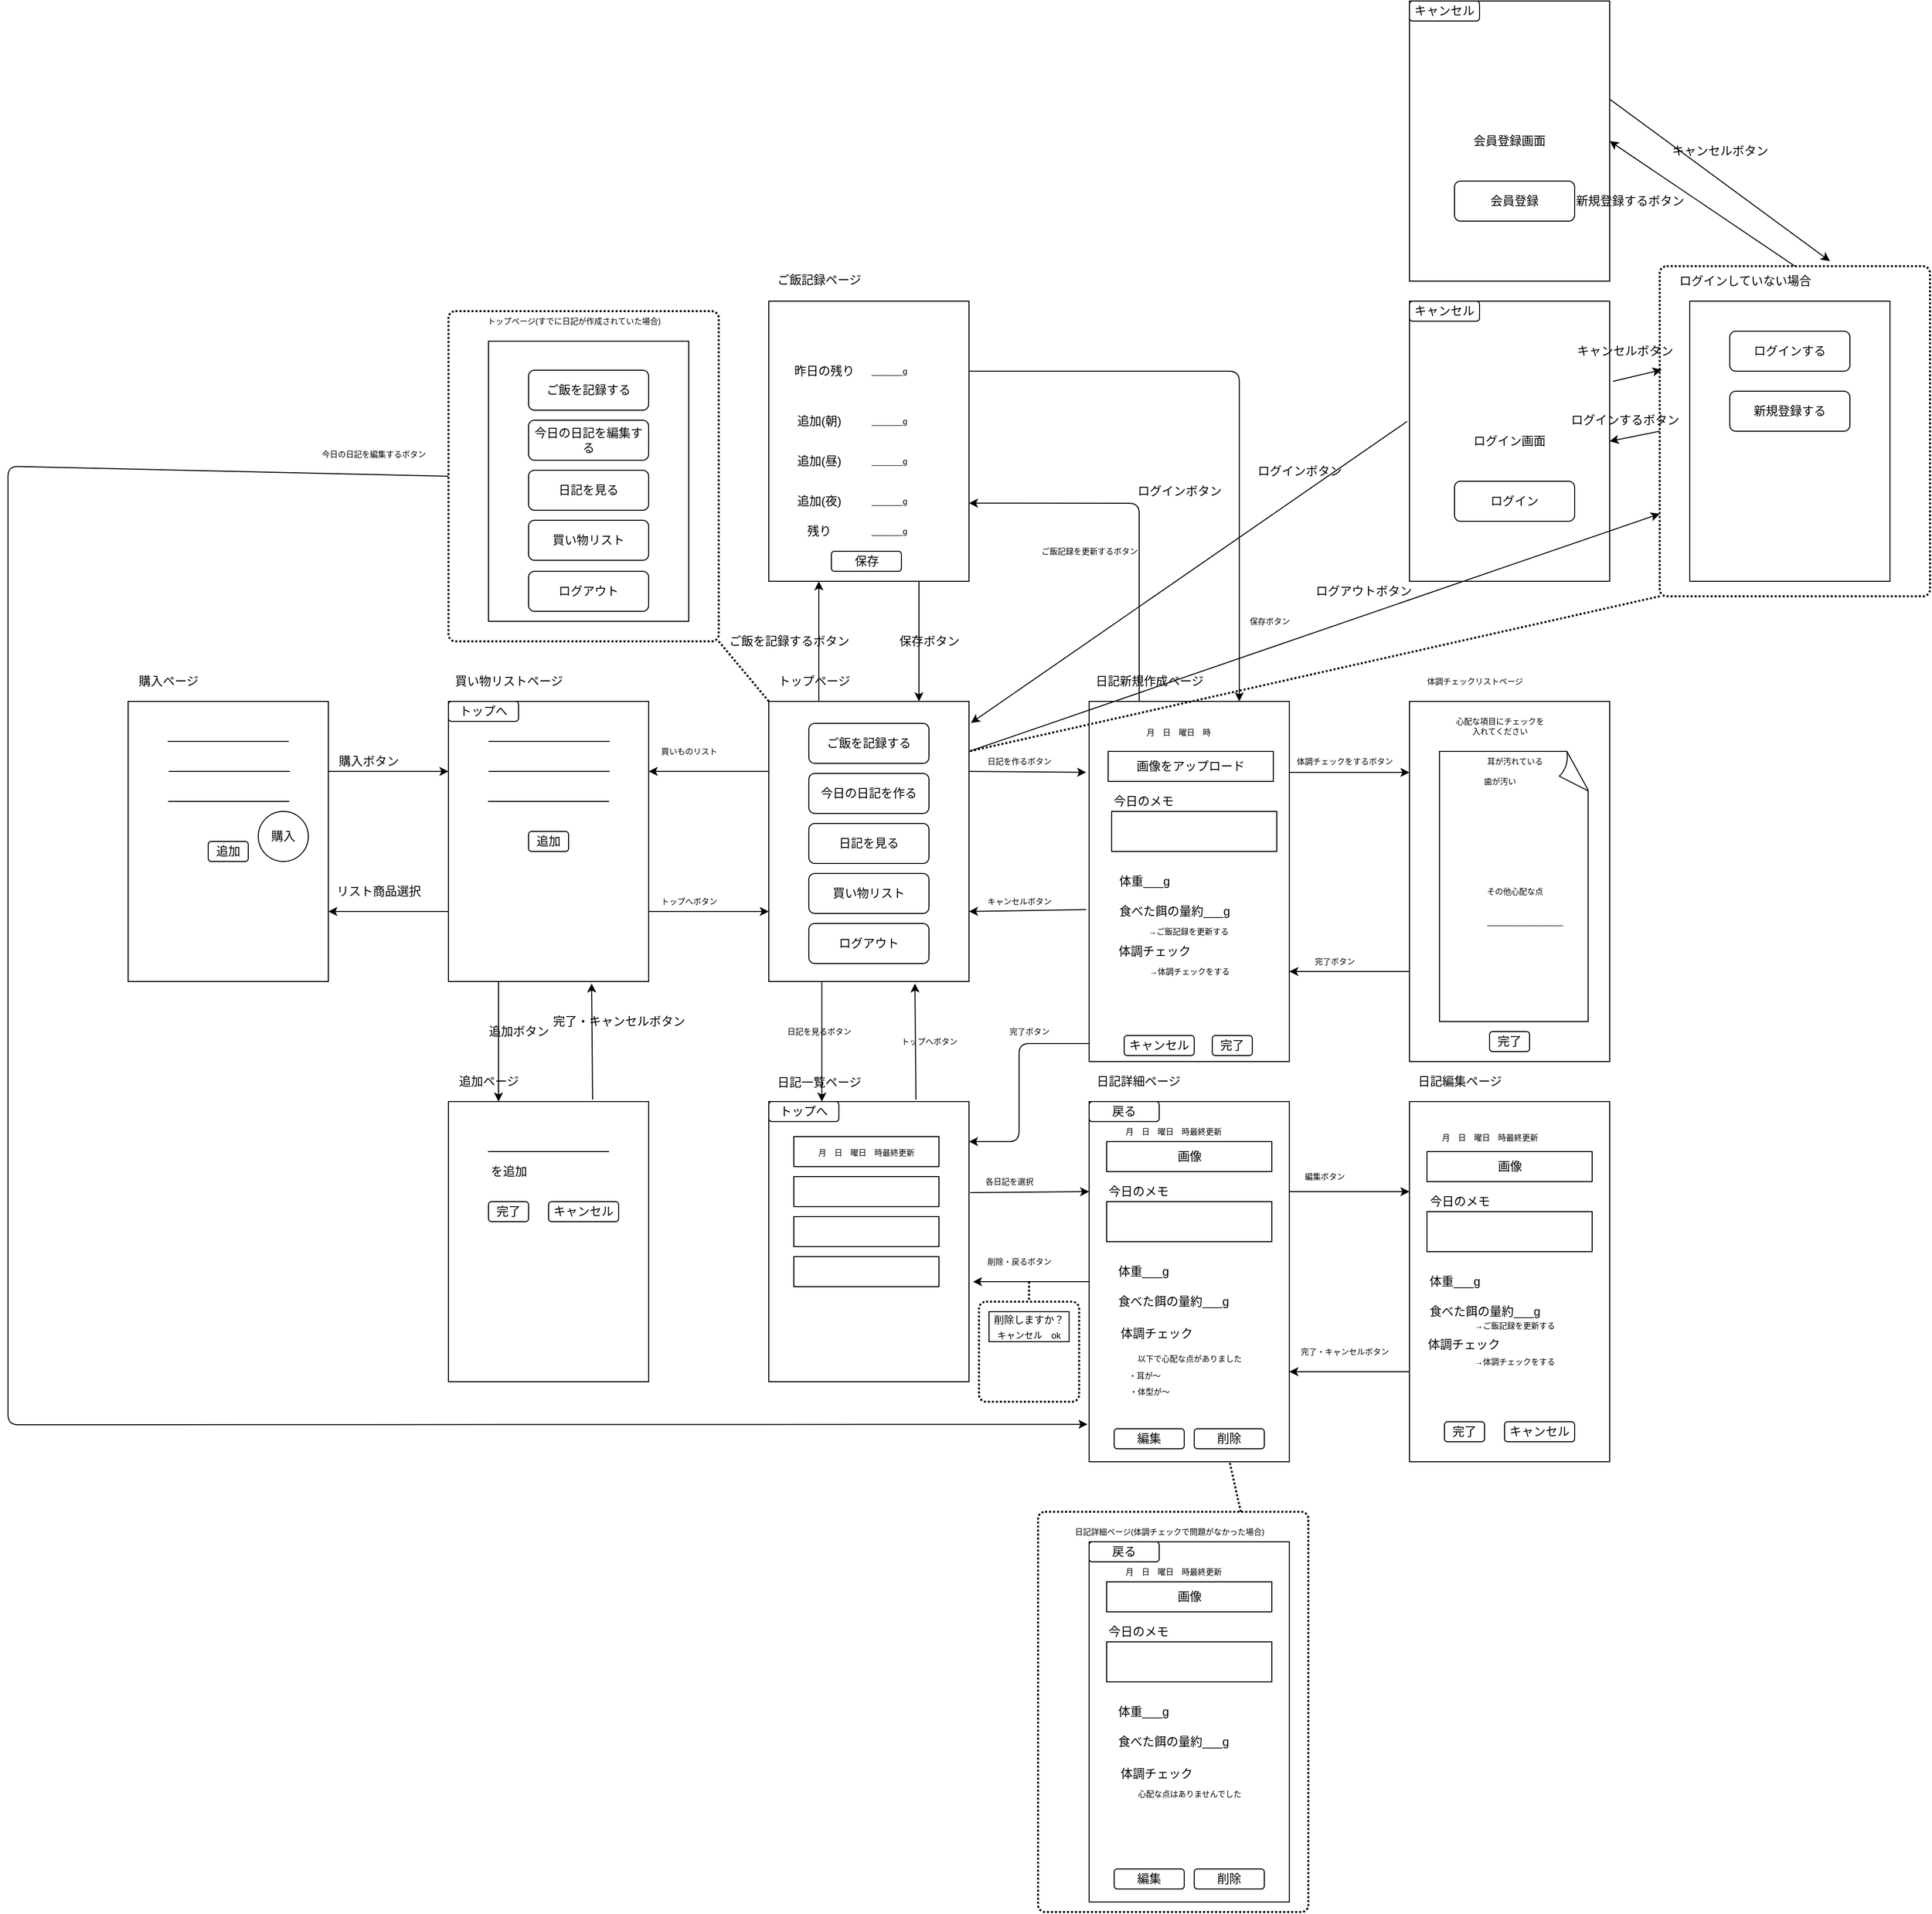 <mxfile>
    <diagram name="画面遷移図" id="4rF6iDyrkHFKYCg62cus">
        <mxGraphModel dx="3767" dy="3279" grid="1" gridSize="10" guides="1" tooltips="1" connect="1" arrows="1" fold="1" page="1" pageScale="1" pageWidth="827" pageHeight="1169" background="none" math="0" shadow="0">
            <root>
                <mxCell id="0"/>
                <mxCell id="1" parent="0"/>
                <mxCell id="Vj851V-lgB4kSj_IeYQC-3" value="" style="endArrow=classic;html=1;exitX=1;exitY=0.25;exitDx=0;exitDy=0;entryX=-0.015;entryY=0.197;entryDx=0;entryDy=0;entryPerimeter=0;" parent="1" source="Vj851V-lgB4kSj_IeYQC-7" target="Vj851V-lgB4kSj_IeYQC-9" edge="1">
                    <mxGeometry width="50" height="50" relative="1" as="geometry">
                        <mxPoint x="230" y="355" as="sourcePoint"/>
                        <mxPoint x="400" y="375" as="targetPoint"/>
                    </mxGeometry>
                </mxCell>
                <mxCell id="Vj851V-lgB4kSj_IeYQC-5" value="&lt;font style=&quot;vertical-align: inherit&quot;&gt;&lt;font style=&quot;vertical-align: inherit&quot;&gt;トップページ&lt;/font&gt;&lt;/font&gt;" style="text;html=1;align=center;verticalAlign=middle;resizable=0;points=[];autosize=1;strokeColor=none;" parent="1" vertex="1">
                    <mxGeometry x="80" y="250" width="90" height="20" as="geometry"/>
                </mxCell>
                <mxCell id="Vj851V-lgB4kSj_IeYQC-6" value="&lt;font style=&quot;vertical-align: inherit&quot;&gt;&lt;font style=&quot;vertical-align: inherit&quot;&gt;日記新規作成ページ&lt;/font&gt;&lt;/font&gt;" style="text;html=1;align=center;verticalAlign=middle;resizable=0;points=[];autosize=1;strokeColor=none;" parent="1" vertex="1">
                    <mxGeometry x="400" y="250" width="120" height="20" as="geometry"/>
                </mxCell>
                <mxCell id="Vj851V-lgB4kSj_IeYQC-7" value="" style="rounded=0;whiteSpace=wrap;html=1;" parent="1" vertex="1">
                    <mxGeometry x="80" y="280" width="200" height="280" as="geometry"/>
                </mxCell>
                <mxCell id="Vj851V-lgB4kSj_IeYQC-9" value="" style="rounded=0;whiteSpace=wrap;html=1;" parent="1" vertex="1">
                    <mxGeometry x="400" y="280" width="200" height="360" as="geometry"/>
                </mxCell>
                <mxCell id="Vj851V-lgB4kSj_IeYQC-10" value="&lt;font style=&quot;vertical-align: inherit&quot;&gt;&lt;font style=&quot;vertical-align: inherit&quot;&gt;今日の日記を作る&lt;/font&gt;&lt;/font&gt;" style="rounded=1;whiteSpace=wrap;html=1;" parent="1" vertex="1">
                    <mxGeometry x="120" y="352" width="120" height="40" as="geometry"/>
                </mxCell>
                <mxCell id="Vj851V-lgB4kSj_IeYQC-11" value="&lt;font style=&quot;vertical-align: inherit&quot;&gt;&lt;font style=&quot;vertical-align: inherit&quot;&gt;&lt;font style=&quot;vertical-align: inherit&quot;&gt;&lt;font style=&quot;vertical-align: inherit&quot;&gt;日記を見る&lt;/font&gt;&lt;/font&gt;&lt;/font&gt;&lt;/font&gt;" style="rounded=1;whiteSpace=wrap;html=1;" parent="1" vertex="1">
                    <mxGeometry x="120" y="402" width="120" height="40" as="geometry"/>
                </mxCell>
                <mxCell id="Vj851V-lgB4kSj_IeYQC-12" value="&lt;font style=&quot;vertical-align: inherit&quot;&gt;&lt;font style=&quot;vertical-align: inherit&quot;&gt;ご飯を記録する&lt;/font&gt;&lt;/font&gt;" style="rounded=1;whiteSpace=wrap;html=1;" parent="1" vertex="1">
                    <mxGeometry x="120" y="302" width="120" height="40" as="geometry"/>
                </mxCell>
                <mxCell id="Vj851V-lgB4kSj_IeYQC-13" value="" style="rounded=0;whiteSpace=wrap;html=1;" parent="1" vertex="1">
                    <mxGeometry x="80" y="-120" width="200" height="280" as="geometry"/>
                </mxCell>
                <mxCell id="Vj851V-lgB4kSj_IeYQC-14" value="" style="endArrow=classic;html=1;entryX=0.25;entryY=1;entryDx=0;entryDy=0;exitX=0.25;exitY=0;exitDx=0;exitDy=0;" parent="1" source="Vj851V-lgB4kSj_IeYQC-7" target="Vj851V-lgB4kSj_IeYQC-13" edge="1">
                    <mxGeometry width="50" height="50" relative="1" as="geometry">
                        <mxPoint x="290" y="430" as="sourcePoint"/>
                        <mxPoint x="410" y="430" as="targetPoint"/>
                    </mxGeometry>
                </mxCell>
                <mxCell id="Vj851V-lgB4kSj_IeYQC-15" value="&lt;font style=&quot;vertical-align: inherit&quot;&gt;&lt;font style=&quot;vertical-align: inherit&quot;&gt;ご飯記録ページ&lt;/font&gt;&lt;/font&gt;" style="text;html=1;align=center;verticalAlign=middle;resizable=0;points=[];autosize=1;strokeColor=none;" parent="1" vertex="1">
                    <mxGeometry x="80" y="-151" width="100" height="20" as="geometry"/>
                </mxCell>
                <mxCell id="Vj851V-lgB4kSj_IeYQC-16" value="" style="rounded=0;whiteSpace=wrap;html=1;" parent="1" vertex="1">
                    <mxGeometry x="80" y="680" width="200" height="280" as="geometry"/>
                </mxCell>
                <mxCell id="Vj851V-lgB4kSj_IeYQC-17" value="日記一覧ページ" style="text;html=1;align=center;verticalAlign=middle;resizable=0;points=[];autosize=1;strokeColor=none;" parent="1" vertex="1">
                    <mxGeometry x="80" y="651" width="100" height="20" as="geometry"/>
                </mxCell>
                <mxCell id="Vj851V-lgB4kSj_IeYQC-21" value="" style="rounded=0;whiteSpace=wrap;html=1;imageWidth=24;" parent="1" vertex="1">
                    <mxGeometry x="400" y="680" width="200" height="360" as="geometry"/>
                </mxCell>
                <mxCell id="Vj851V-lgB4kSj_IeYQC-22" value="" style="endArrow=classic;html=1;exitX=0.013;exitY=1.05;exitDx=0;exitDy=0;entryX=0;entryY=0.25;entryDx=0;entryDy=0;exitPerimeter=0;" parent="1" source="Vj851V-lgB4kSj_IeYQC-155" target="Vj851V-lgB4kSj_IeYQC-21" edge="1">
                    <mxGeometry width="50" height="50" relative="1" as="geometry">
                        <mxPoint x="190" y="570" as="sourcePoint"/>
                        <mxPoint x="190" y="690" as="targetPoint"/>
                    </mxGeometry>
                </mxCell>
                <mxCell id="Vj851V-lgB4kSj_IeYQC-23" value="日記詳細ページ" style="text;html=1;align=center;verticalAlign=middle;resizable=0;points=[];autosize=1;strokeColor=none;" parent="1" vertex="1">
                    <mxGeometry x="399" y="650" width="100" height="20" as="geometry"/>
                </mxCell>
                <mxCell id="Vj851V-lgB4kSj_IeYQC-25" value="" style="rounded=0;whiteSpace=wrap;html=1;" parent="1" vertex="1">
                    <mxGeometry x="720" y="680" width="200" height="360" as="geometry"/>
                </mxCell>
                <mxCell id="Vj851V-lgB4kSj_IeYQC-26" value="" style="endArrow=classic;html=1;exitX=1;exitY=0.25;exitDx=0;exitDy=0;entryX=0;entryY=0.25;entryDx=0;entryDy=0;" parent="1" source="Vj851V-lgB4kSj_IeYQC-21" target="Vj851V-lgB4kSj_IeYQC-25" edge="1">
                    <mxGeometry width="50" height="50" relative="1" as="geometry">
                        <mxPoint x="600" y="819.5" as="sourcePoint"/>
                        <mxPoint x="720" y="819.5" as="targetPoint"/>
                    </mxGeometry>
                </mxCell>
                <mxCell id="Vj851V-lgB4kSj_IeYQC-28" value="日記編集ページ" style="text;html=1;align=center;verticalAlign=middle;resizable=0;points=[];autosize=1;strokeColor=none;" parent="1" vertex="1">
                    <mxGeometry x="720" y="650" width="100" height="20" as="geometry"/>
                </mxCell>
                <mxCell id="Vj851V-lgB4kSj_IeYQC-30" value="&lt;font style=&quot;vertical-align: inherit&quot;&gt;&lt;font style=&quot;vertical-align: inherit&quot;&gt;&lt;font style=&quot;vertical-align: inherit&quot;&gt;&lt;font style=&quot;vertical-align: inherit&quot;&gt;買い物リスト&lt;/font&gt;&lt;/font&gt;&lt;/font&gt;&lt;/font&gt;" style="rounded=1;whiteSpace=wrap;html=1;" parent="1" vertex="1">
                    <mxGeometry x="120" y="452" width="120" height="40" as="geometry"/>
                </mxCell>
                <mxCell id="Vj851V-lgB4kSj_IeYQC-31" value="" style="rounded=0;whiteSpace=wrap;html=1;" parent="1" vertex="1">
                    <mxGeometry x="-240" y="280" width="200" height="280" as="geometry"/>
                </mxCell>
                <mxCell id="Vj851V-lgB4kSj_IeYQC-32" value="" style="endArrow=classic;html=1;exitX=0;exitY=0.25;exitDx=0;exitDy=0;entryX=1;entryY=0.25;entryDx=0;entryDy=0;" parent="1" source="Vj851V-lgB4kSj_IeYQC-7" target="Vj851V-lgB4kSj_IeYQC-31" edge="1">
                    <mxGeometry width="50" height="50" relative="1" as="geometry">
                        <mxPoint x="80" y="360" as="sourcePoint"/>
                        <mxPoint x="-40" y="360" as="targetPoint"/>
                    </mxGeometry>
                </mxCell>
                <mxCell id="Vj851V-lgB4kSj_IeYQC-33" value="買い物リストページ" style="text;html=1;align=center;verticalAlign=middle;resizable=0;points=[];autosize=1;strokeColor=none;" parent="1" vertex="1">
                    <mxGeometry x="-240" y="250" width="120" height="20" as="geometry"/>
                </mxCell>
                <mxCell id="Vj851V-lgB4kSj_IeYQC-40" value="追加" style="rounded=1;whiteSpace=wrap;html=1;" parent="1" vertex="1">
                    <mxGeometry x="-160" y="410" width="40" height="20" as="geometry"/>
                </mxCell>
                <mxCell id="Vj851V-lgB4kSj_IeYQC-45" value="" style="endArrow=none;html=1;entryX=0;entryY=1;entryDx=0;entryDy=0;" parent="1" edge="1">
                    <mxGeometry width="50" height="50" relative="1" as="geometry">
                        <mxPoint x="-200" y="320" as="sourcePoint"/>
                        <mxPoint x="-79" y="320" as="targetPoint"/>
                    </mxGeometry>
                </mxCell>
                <mxCell id="Vj851V-lgB4kSj_IeYQC-46" value="" style="endArrow=none;html=1;entryX=0;entryY=1;entryDx=0;entryDy=0;" parent="1" edge="1">
                    <mxGeometry width="50" height="50" relative="1" as="geometry">
                        <mxPoint x="-200" y="350" as="sourcePoint"/>
                        <mxPoint x="-79" y="350" as="targetPoint"/>
                    </mxGeometry>
                </mxCell>
                <mxCell id="Vj851V-lgB4kSj_IeYQC-47" value="" style="endArrow=none;html=1;entryX=0;entryY=1;entryDx=0;entryDy=0;" parent="1" edge="1">
                    <mxGeometry width="50" height="50" relative="1" as="geometry">
                        <mxPoint x="-200.5" y="380" as="sourcePoint"/>
                        <mxPoint x="-79.5" y="380" as="targetPoint"/>
                    </mxGeometry>
                </mxCell>
                <mxCell id="Vj851V-lgB4kSj_IeYQC-48" value="保存" style="rounded=1;whiteSpace=wrap;html=1;" parent="1" vertex="1">
                    <mxGeometry x="142.5" y="130" width="70" height="20" as="geometry"/>
                </mxCell>
                <mxCell id="Vj851V-lgB4kSj_IeYQC-49" value="完了" style="rounded=1;whiteSpace=wrap;html=1;" parent="1" vertex="1">
                    <mxGeometry x="523" y="614" width="40" height="20" as="geometry"/>
                </mxCell>
                <mxCell id="Vj851V-lgB4kSj_IeYQC-50" value="キャンセル" style="rounded=1;whiteSpace=wrap;html=1;" parent="1" vertex="1">
                    <mxGeometry x="435" y="614" width="70" height="20" as="geometry"/>
                </mxCell>
                <mxCell id="Vj851V-lgB4kSj_IeYQC-51" value="" style="endArrow=classic;html=1;exitX=-0.015;exitY=0.578;exitDx=0;exitDy=0;entryX=1;entryY=0.75;entryDx=0;entryDy=0;exitPerimeter=0;" parent="1" source="Vj851V-lgB4kSj_IeYQC-9" target="Vj851V-lgB4kSj_IeYQC-7" edge="1">
                    <mxGeometry width="50" height="50" relative="1" as="geometry">
                        <mxPoint x="290" y="430" as="sourcePoint"/>
                        <mxPoint x="280" y="479" as="targetPoint"/>
                    </mxGeometry>
                </mxCell>
                <mxCell id="Vj851V-lgB4kSj_IeYQC-52" value="" style="rounded=0;whiteSpace=wrap;html=1;" parent="1" vertex="1">
                    <mxGeometry x="-240" y="680" width="200" height="280" as="geometry"/>
                </mxCell>
                <mxCell id="Vj851V-lgB4kSj_IeYQC-53" value="" style="endArrow=classic;html=1;exitX=0.25;exitY=1;exitDx=0;exitDy=0;entryX=0.25;entryY=0;entryDx=0;entryDy=0;" parent="1" source="Vj851V-lgB4kSj_IeYQC-31" target="Vj851V-lgB4kSj_IeYQC-52" edge="1">
                    <mxGeometry width="50" height="50" relative="1" as="geometry">
                        <mxPoint x="-168" y="560" as="sourcePoint"/>
                        <mxPoint x="-168" y="680" as="targetPoint"/>
                    </mxGeometry>
                </mxCell>
                <mxCell id="Vj851V-lgB4kSj_IeYQC-54" value="追加ボタン" style="text;html=1;align=center;verticalAlign=middle;resizable=0;points=[];autosize=1;strokeColor=none;" parent="1" vertex="1">
                    <mxGeometry x="-210" y="600" width="80" height="20" as="geometry"/>
                </mxCell>
                <mxCell id="Vj851V-lgB4kSj_IeYQC-56" value="キャンセル" style="rounded=1;whiteSpace=wrap;html=1;" parent="1" vertex="1">
                    <mxGeometry x="-140" y="780" width="70" height="20" as="geometry"/>
                </mxCell>
                <mxCell id="Vj851V-lgB4kSj_IeYQC-65" value="" style="endArrow=classic;html=1;exitX=0.72;exitY=-0.007;exitDx=0;exitDy=0;entryX=0.715;entryY=1.007;entryDx=0;entryDy=0;exitPerimeter=0;entryPerimeter=0;" parent="1" source="Vj851V-lgB4kSj_IeYQC-52" target="Vj851V-lgB4kSj_IeYQC-31" edge="1">
                    <mxGeometry width="50" height="50" relative="1" as="geometry">
                        <mxPoint x="-180" y="570" as="sourcePoint"/>
                        <mxPoint x="-180" y="690" as="targetPoint"/>
                    </mxGeometry>
                </mxCell>
                <mxCell id="Vj851V-lgB4kSj_IeYQC-66" value="完了" style="rounded=1;whiteSpace=wrap;html=1;" parent="1" vertex="1">
                    <mxGeometry x="-200" y="780" width="40" height="20" as="geometry"/>
                </mxCell>
                <mxCell id="Vj851V-lgB4kSj_IeYQC-67" value="" style="endArrow=none;html=1;" parent="1" edge="1">
                    <mxGeometry width="50" height="50" relative="1" as="geometry">
                        <mxPoint x="-200.5" y="730" as="sourcePoint"/>
                        <mxPoint x="-79.5" y="730" as="targetPoint"/>
                    </mxGeometry>
                </mxCell>
                <mxCell id="Vj851V-lgB4kSj_IeYQC-68" value="追加ページ" style="text;html=1;align=center;verticalAlign=middle;resizable=0;points=[];autosize=1;strokeColor=none;" parent="1" vertex="1">
                    <mxGeometry x="-240" y="650" width="80" height="20" as="geometry"/>
                </mxCell>
                <mxCell id="Vj851V-lgB4kSj_IeYQC-70" value="を追加" style="text;html=1;align=center;verticalAlign=middle;resizable=0;points=[];autosize=1;strokeColor=none;" parent="1" vertex="1">
                    <mxGeometry x="-205" y="740" width="50" height="20" as="geometry"/>
                </mxCell>
                <mxCell id="Vj851V-lgB4kSj_IeYQC-71" value="完了・キャンセルボタン" style="text;html=1;align=center;verticalAlign=middle;resizable=0;points=[];autosize=1;strokeColor=none;" parent="1" vertex="1">
                    <mxGeometry x="-145" y="590" width="150" height="20" as="geometry"/>
                </mxCell>
                <mxCell id="Vj851V-lgB4kSj_IeYQC-72" value="" style="rounded=0;whiteSpace=wrap;html=1;" parent="1" vertex="1">
                    <mxGeometry x="-560" y="280" width="200" height="280" as="geometry"/>
                </mxCell>
                <mxCell id="Vj851V-lgB4kSj_IeYQC-73" value="" style="endArrow=classic;html=1;entryX=0;entryY=0.25;entryDx=0;entryDy=0;exitX=1;exitY=0.25;exitDx=0;exitDy=0;" parent="1" source="Vj851V-lgB4kSj_IeYQC-72" target="Vj851V-lgB4kSj_IeYQC-31" edge="1">
                    <mxGeometry width="50" height="50" relative="1" as="geometry">
                        <mxPoint x="-360" y="401" as="sourcePoint"/>
                        <mxPoint x="-330" y="320" as="targetPoint"/>
                    </mxGeometry>
                </mxCell>
                <mxCell id="Vj851V-lgB4kSj_IeYQC-74" value="購入ページ" style="text;html=1;align=center;verticalAlign=middle;resizable=0;points=[];autosize=1;strokeColor=none;" parent="1" vertex="1">
                    <mxGeometry x="-560" y="250" width="80" height="20" as="geometry"/>
                </mxCell>
                <mxCell id="Vj851V-lgB4kSj_IeYQC-75" value="" style="endArrow=none;html=1;entryX=0;entryY=1;entryDx=0;entryDy=0;" parent="1" edge="1">
                    <mxGeometry width="50" height="50" relative="1" as="geometry">
                        <mxPoint x="-520.5" y="320" as="sourcePoint"/>
                        <mxPoint x="-399.5" y="320" as="targetPoint"/>
                    </mxGeometry>
                </mxCell>
                <mxCell id="Vj851V-lgB4kSj_IeYQC-76" value="" style="endArrow=none;html=1;entryX=0;entryY=1;entryDx=0;entryDy=0;" parent="1" edge="1">
                    <mxGeometry width="50" height="50" relative="1" as="geometry">
                        <mxPoint x="-519.5" y="350" as="sourcePoint"/>
                        <mxPoint x="-398.5" y="350" as="targetPoint"/>
                    </mxGeometry>
                </mxCell>
                <mxCell id="Vj851V-lgB4kSj_IeYQC-77" value="" style="endArrow=none;html=1;entryX=0;entryY=1;entryDx=0;entryDy=0;" parent="1" edge="1">
                    <mxGeometry width="50" height="50" relative="1" as="geometry">
                        <mxPoint x="-520" y="380" as="sourcePoint"/>
                        <mxPoint x="-399" y="380" as="targetPoint"/>
                    </mxGeometry>
                </mxCell>
                <mxCell id="Vj851V-lgB4kSj_IeYQC-79" value="購入ボタン" style="text;html=1;align=center;verticalAlign=middle;resizable=0;points=[];autosize=1;strokeColor=none;" parent="1" vertex="1">
                    <mxGeometry x="-360" y="330" width="80" height="20" as="geometry"/>
                </mxCell>
                <mxCell id="Vj851V-lgB4kSj_IeYQC-80" value="追加" style="rounded=1;whiteSpace=wrap;html=1;" parent="1" vertex="1">
                    <mxGeometry x="-480" y="420" width="40" height="20" as="geometry"/>
                </mxCell>
                <mxCell id="Vj851V-lgB4kSj_IeYQC-81" value="" style="endArrow=classic;html=1;exitX=0;exitY=0.5;exitDx=0;exitDy=0;" parent="1" edge="1">
                    <mxGeometry width="50" height="50" relative="1" as="geometry">
                        <mxPoint x="-240" y="490" as="sourcePoint"/>
                        <mxPoint x="-360" y="490" as="targetPoint"/>
                    </mxGeometry>
                </mxCell>
                <mxCell id="Vj851V-lgB4kSj_IeYQC-82" value="リスト商品選択" style="text;html=1;align=center;verticalAlign=middle;resizable=0;points=[];autosize=1;strokeColor=none;" parent="1" vertex="1">
                    <mxGeometry x="-360" y="460" width="100" height="20" as="geometry"/>
                </mxCell>
                <mxCell id="Vj851V-lgB4kSj_IeYQC-83" value="購入" style="ellipse;whiteSpace=wrap;html=1;aspect=fixed;" parent="1" vertex="1">
                    <mxGeometry x="-430" y="390" width="50" height="50" as="geometry"/>
                </mxCell>
                <mxCell id="Vj851V-lgB4kSj_IeYQC-88" value="昨日の残り" style="text;html=1;align=center;verticalAlign=middle;resizable=0;points=[];autosize=1;strokeColor=none;" parent="1" vertex="1">
                    <mxGeometry x="95" y="-60" width="80" height="20" as="geometry"/>
                </mxCell>
                <mxCell id="Vj851V-lgB4kSj_IeYQC-89" value="追加(朝)" style="text;html=1;align=center;verticalAlign=middle;resizable=0;points=[];autosize=1;strokeColor=none;" parent="1" vertex="1">
                    <mxGeometry x="100" y="-10" width="60" height="20" as="geometry"/>
                </mxCell>
                <mxCell id="Vj851V-lgB4kSj_IeYQC-100" value="" style="endArrow=classic;html=1;exitX=1;exitY=0.75;exitDx=0;exitDy=0;entryX=0;entryY=0.75;entryDx=0;entryDy=0;" parent="1" source="Vj851V-lgB4kSj_IeYQC-31" target="Vj851V-lgB4kSj_IeYQC-7" edge="1">
                    <mxGeometry width="50" height="50" relative="1" as="geometry">
                        <mxPoint x="90" y="410" as="sourcePoint"/>
                        <mxPoint x="78" y="440" as="targetPoint"/>
                    </mxGeometry>
                </mxCell>
                <mxCell id="Vj851V-lgB4kSj_IeYQC-101" value="" style="endArrow=classic;html=1;exitX=0.75;exitY=1;exitDx=0;exitDy=0;entryX=0.75;entryY=0;entryDx=0;entryDy=0;" parent="1" source="Vj851V-lgB4kSj_IeYQC-13" target="Vj851V-lgB4kSj_IeYQC-7" edge="1">
                    <mxGeometry width="50" height="50" relative="1" as="geometry">
                        <mxPoint x="190" y="290" as="sourcePoint"/>
                        <mxPoint x="190" y="170" as="targetPoint"/>
                    </mxGeometry>
                </mxCell>
                <mxCell id="Vj851V-lgB4kSj_IeYQC-103" value="" style="endArrow=classic;html=1;exitX=0.25;exitY=1;exitDx=0;exitDy=0;entryX=0.25;entryY=0;entryDx=0;entryDy=0;" parent="1" edge="1">
                    <mxGeometry width="50" height="50" relative="1" as="geometry">
                        <mxPoint x="133" y="560" as="sourcePoint"/>
                        <mxPoint x="133" y="680" as="targetPoint"/>
                    </mxGeometry>
                </mxCell>
                <mxCell id="Vj851V-lgB4kSj_IeYQC-104" value="" style="endArrow=classic;html=1;exitX=0.72;exitY=-0.007;exitDx=0;exitDy=0;entryX=0.715;entryY=1.007;entryDx=0;entryDy=0;exitPerimeter=0;entryPerimeter=0;" parent="1" edge="1">
                    <mxGeometry width="50" height="50" relative="1" as="geometry">
                        <mxPoint x="227" y="678.04" as="sourcePoint"/>
                        <mxPoint x="226" y="561.96" as="targetPoint"/>
                    </mxGeometry>
                </mxCell>
                <mxCell id="Vj851V-lgB4kSj_IeYQC-107" value="ご飯を記録するボタン" style="text;html=1;align=center;verticalAlign=middle;resizable=0;points=[];autosize=1;strokeColor=none;" parent="1" vertex="1">
                    <mxGeometry x="30" y="210" width="140" height="20" as="geometry"/>
                </mxCell>
                <mxCell id="Vj851V-lgB4kSj_IeYQC-108" value="保存ボタン" style="text;html=1;align=center;verticalAlign=middle;resizable=0;points=[];autosize=1;strokeColor=none;" parent="1" vertex="1">
                    <mxGeometry x="200" y="210" width="80" height="20" as="geometry"/>
                </mxCell>
                <mxCell id="Vj851V-lgB4kSj_IeYQC-122" value="&lt;font style=&quot;font-size: 8px&quot;&gt;月　日　曜日　時最終更新&lt;/font&gt;" style="rounded=0;whiteSpace=wrap;html=1;" parent="1" vertex="1">
                    <mxGeometry x="105" y="715" width="145" height="30" as="geometry"/>
                </mxCell>
                <mxCell id="Vj851V-lgB4kSj_IeYQC-123" value="" style="rounded=0;whiteSpace=wrap;html=1;" parent="1" vertex="1">
                    <mxGeometry x="105" y="755" width="145" height="30" as="geometry"/>
                </mxCell>
                <mxCell id="Vj851V-lgB4kSj_IeYQC-124" value="" style="rounded=0;whiteSpace=wrap;html=1;" parent="1" vertex="1">
                    <mxGeometry x="105" y="795" width="145" height="30" as="geometry"/>
                </mxCell>
                <mxCell id="Vj851V-lgB4kSj_IeYQC-125" value="" style="rounded=0;whiteSpace=wrap;html=1;" parent="1" vertex="1">
                    <mxGeometry x="105" y="835" width="145" height="30" as="geometry"/>
                </mxCell>
                <mxCell id="Vj851V-lgB4kSj_IeYQC-126" value="&lt;span style=&quot;font-size: 8px&quot;&gt;月　日　曜日　時最終更新&lt;/span&gt;" style="text;html=1;align=center;verticalAlign=middle;resizable=0;points=[];autosize=1;strokeColor=none;" parent="1" vertex="1">
                    <mxGeometry x="414" y="699" width="140" height="20" as="geometry"/>
                </mxCell>
                <mxCell id="Vj851V-lgB4kSj_IeYQC-127" value="" style="rounded=0;whiteSpace=wrap;html=1;" parent="1" vertex="1">
                    <mxGeometry x="417.5" y="780" width="165" height="40" as="geometry"/>
                </mxCell>
                <mxCell id="Vj851V-lgB4kSj_IeYQC-128" value="今日のメモ" style="text;html=1;align=center;verticalAlign=middle;resizable=0;points=[];autosize=1;strokeColor=none;" parent="1" vertex="1">
                    <mxGeometry x="409" y="760" width="80" height="20" as="geometry"/>
                </mxCell>
                <mxCell id="Vj851V-lgB4kSj_IeYQC-129" value="画像" style="rounded=0;whiteSpace=wrap;html=1;" parent="1" vertex="1">
                    <mxGeometry x="417.5" y="720" width="165" height="30" as="geometry"/>
                </mxCell>
                <mxCell id="Vj851V-lgB4kSj_IeYQC-130" value="削除" style="rounded=1;whiteSpace=wrap;html=1;" parent="1" vertex="1">
                    <mxGeometry x="505" y="1007" width="70" height="20" as="geometry"/>
                </mxCell>
                <mxCell id="Vj851V-lgB4kSj_IeYQC-131" value="編集" style="rounded=1;whiteSpace=wrap;html=1;" parent="1" vertex="1">
                    <mxGeometry x="425" y="1007" width="70" height="20" as="geometry"/>
                </mxCell>
                <mxCell id="Vj851V-lgB4kSj_IeYQC-134" value="体重___g" style="text;html=1;align=center;verticalAlign=middle;resizable=0;points=[];autosize=1;strokeColor=none;" parent="1" vertex="1">
                    <mxGeometry x="419" y="840" width="70" height="20" as="geometry"/>
                </mxCell>
                <mxCell id="Vj851V-lgB4kSj_IeYQC-136" value="食べた餌の量約___g" style="text;html=1;align=center;verticalAlign=middle;resizable=0;points=[];autosize=1;strokeColor=none;" parent="1" vertex="1">
                    <mxGeometry x="419" y="870" width="130" height="20" as="geometry"/>
                </mxCell>
                <mxCell id="Vj851V-lgB4kSj_IeYQC-137" value="体調チェック" style="text;html=1;align=center;verticalAlign=middle;resizable=0;points=[];autosize=1;strokeColor=none;" parent="1" vertex="1">
                    <mxGeometry x="422" y="902" width="90" height="20" as="geometry"/>
                </mxCell>
                <mxCell id="Vj851V-lgB4kSj_IeYQC-138" value="" style="endArrow=none;html=1;startArrow=none;" parent="1" edge="1">
                    <mxGeometry width="50" height="50" relative="1" as="geometry">
                        <mxPoint x="549" y="930" as="sourcePoint"/>
                        <mxPoint x="549" y="930" as="targetPoint"/>
                    </mxGeometry>
                </mxCell>
                <mxCell id="Vj851V-lgB4kSj_IeYQC-155" value="各日記を選択" style="text;html=1;align=center;verticalAlign=middle;resizable=0;points=[];autosize=1;strokeColor=none;fontSize=8;" parent="1" vertex="1">
                    <mxGeometry x="280" y="750" width="80" height="20" as="geometry"/>
                </mxCell>
                <mxCell id="Vj851V-lgB4kSj_IeYQC-156" value="戻る" style="rounded=1;whiteSpace=wrap;html=1;" parent="1" vertex="1">
                    <mxGeometry x="400" y="680" width="70" height="20" as="geometry"/>
                </mxCell>
                <mxCell id="Vj851V-lgB4kSj_IeYQC-157" value="" style="endArrow=classic;html=1;exitX=0;exitY=0.5;exitDx=0;exitDy=0;entryX=1.02;entryY=0.643;entryDx=0;entryDy=0;entryPerimeter=0;" parent="1" source="Vj851V-lgB4kSj_IeYQC-21" target="Vj851V-lgB4kSj_IeYQC-16" edge="1">
                    <mxGeometry width="50" height="50" relative="1" as="geometry">
                        <mxPoint x="291.04" y="781" as="sourcePoint"/>
                        <mxPoint x="360" y="990" as="targetPoint"/>
                    </mxGeometry>
                </mxCell>
                <mxCell id="Vj851V-lgB4kSj_IeYQC-158" value="削除・戻るボタン" style="text;html=1;align=center;verticalAlign=middle;resizable=0;points=[];autosize=1;strokeColor=none;fontSize=8;" parent="1" vertex="1">
                    <mxGeometry x="280" y="830" width="100" height="20" as="geometry"/>
                </mxCell>
                <mxCell id="Vj851V-lgB4kSj_IeYQC-159" value="編集ボタン" style="text;html=1;align=center;verticalAlign=middle;resizable=0;points=[];autosize=1;strokeColor=none;fontSize=8;" parent="1" vertex="1">
                    <mxGeometry x="600" y="745" width="70" height="20" as="geometry"/>
                </mxCell>
                <mxCell id="Vj851V-lgB4kSj_IeYQC-160" value="&lt;span style=&quot;font-size: 8px&quot;&gt;月　日　曜日　時最終更新&lt;/span&gt;" style="text;html=1;align=center;verticalAlign=middle;resizable=0;points=[];autosize=1;strokeColor=none;" parent="1" vertex="1">
                    <mxGeometry x="730" y="705" width="140" height="20" as="geometry"/>
                </mxCell>
                <mxCell id="Vj851V-lgB4kSj_IeYQC-162" value="画像" style="rounded=0;whiteSpace=wrap;html=1;" parent="1" vertex="1">
                    <mxGeometry x="737.5" y="730" width="165" height="30" as="geometry"/>
                </mxCell>
                <mxCell id="Vj851V-lgB4kSj_IeYQC-163" value="" style="rounded=0;whiteSpace=wrap;html=1;" parent="1" vertex="1">
                    <mxGeometry x="737.5" y="790" width="165" height="40" as="geometry"/>
                </mxCell>
                <mxCell id="Vj851V-lgB4kSj_IeYQC-164" value="今日のメモ" style="text;html=1;align=center;verticalAlign=middle;resizable=0;points=[];autosize=1;strokeColor=none;" parent="1" vertex="1">
                    <mxGeometry x="730" y="770" width="80" height="20" as="geometry"/>
                </mxCell>
                <mxCell id="Vj851V-lgB4kSj_IeYQC-165" value="体重___g" style="text;html=1;align=center;verticalAlign=middle;resizable=0;points=[];autosize=1;strokeColor=none;" parent="1" vertex="1">
                    <mxGeometry x="730" y="850" width="70" height="20" as="geometry"/>
                </mxCell>
                <mxCell id="Vj851V-lgB4kSj_IeYQC-166" value="食べた餌の量約___g" style="text;html=1;align=center;verticalAlign=middle;resizable=0;points=[];autosize=1;strokeColor=none;" parent="1" vertex="1">
                    <mxGeometry x="730" y="880" width="130" height="20" as="geometry"/>
                </mxCell>
                <mxCell id="Vj851V-lgB4kSj_IeYQC-167" value="体調チェック" style="text;html=1;align=center;verticalAlign=middle;resizable=0;points=[];autosize=1;strokeColor=none;" parent="1" vertex="1">
                    <mxGeometry x="729" y="913" width="90" height="20" as="geometry"/>
                </mxCell>
                <mxCell id="Vj851V-lgB4kSj_IeYQC-170" value="" style="endArrow=classic;html=1;exitX=0;exitY=0.75;exitDx=0;exitDy=0;entryX=1;entryY=0.75;entryDx=0;entryDy=0;" parent="1" source="Vj851V-lgB4kSj_IeYQC-25" target="Vj851V-lgB4kSj_IeYQC-21" edge="1">
                    <mxGeometry width="50" height="50" relative="1" as="geometry">
                        <mxPoint x="720" y="920" as="sourcePoint"/>
                        <mxPoint x="600" y="918.92" as="targetPoint"/>
                    </mxGeometry>
                </mxCell>
                <mxCell id="Vj851V-lgB4kSj_IeYQC-171" value="完了・キャンセルボタン" style="text;html=1;align=center;verticalAlign=middle;resizable=0;points=[];autosize=1;strokeColor=none;fontSize=8;" parent="1" vertex="1">
                    <mxGeometry x="590" y="920" width="130" height="20" as="geometry"/>
                </mxCell>
                <mxCell id="Vj851V-lgB4kSj_IeYQC-172" value="キャンセル" style="rounded=1;whiteSpace=wrap;html=1;" parent="1" vertex="1">
                    <mxGeometry x="815" y="1000" width="70" height="20" as="geometry"/>
                </mxCell>
                <mxCell id="Vj851V-lgB4kSj_IeYQC-173" value="完了" style="rounded=1;whiteSpace=wrap;html=1;" parent="1" vertex="1">
                    <mxGeometry x="755" y="1000" width="40" height="20" as="geometry"/>
                </mxCell>
                <mxCell id="Vj851V-lgB4kSj_IeYQC-174" value="日記を作るボタン" style="text;html=1;align=center;verticalAlign=middle;resizable=0;points=[];autosize=1;strokeColor=none;fontSize=8;" parent="1" vertex="1">
                    <mxGeometry x="280" y="330" width="100" height="20" as="geometry"/>
                </mxCell>
                <mxCell id="Vj851V-lgB4kSj_IeYQC-175" value="キャンセルボタン" style="text;html=1;align=center;verticalAlign=middle;resizable=0;points=[];autosize=1;strokeColor=none;fontSize=8;" parent="1" vertex="1">
                    <mxGeometry x="280" y="470" width="100" height="20" as="geometry"/>
                </mxCell>
                <mxCell id="Vj851V-lgB4kSj_IeYQC-176" value="&lt;span style=&quot;font-size: 8px&quot;&gt;月　日　曜日　時&lt;/span&gt;" style="text;html=1;align=center;verticalAlign=middle;resizable=0;points=[];autosize=1;strokeColor=none;" parent="1" vertex="1">
                    <mxGeometry x="439" y="300" width="100" height="20" as="geometry"/>
                </mxCell>
                <mxCell id="Vj851V-lgB4kSj_IeYQC-177" value="画像をアップロード" style="rounded=0;whiteSpace=wrap;html=1;" parent="1" vertex="1">
                    <mxGeometry x="419" y="330" width="165" height="30" as="geometry"/>
                </mxCell>
                <mxCell id="Vj851V-lgB4kSj_IeYQC-178" value="" style="rounded=0;whiteSpace=wrap;html=1;" parent="1" vertex="1">
                    <mxGeometry x="422.5" y="390" width="165" height="40" as="geometry"/>
                </mxCell>
                <mxCell id="Vj851V-lgB4kSj_IeYQC-179" value="今日のメモ" style="text;html=1;align=center;verticalAlign=middle;resizable=0;points=[];autosize=1;strokeColor=none;" parent="1" vertex="1">
                    <mxGeometry x="414" y="370" width="80" height="20" as="geometry"/>
                </mxCell>
                <mxCell id="Vj851V-lgB4kSj_IeYQC-180" value="体重___g" style="text;html=1;align=center;verticalAlign=middle;resizable=0;points=[];autosize=1;strokeColor=none;" parent="1" vertex="1">
                    <mxGeometry x="420" y="450" width="70" height="20" as="geometry"/>
                </mxCell>
                <mxCell id="Vj851V-lgB4kSj_IeYQC-181" value="食べた餌の量約___g" style="text;html=1;align=center;verticalAlign=middle;resizable=0;points=[];autosize=1;strokeColor=none;" parent="1" vertex="1">
                    <mxGeometry x="420" y="480" width="130" height="20" as="geometry"/>
                </mxCell>
                <mxCell id="Vj851V-lgB4kSj_IeYQC-185" value="→ご飯記録を更新する" style="text;html=1;align=center;verticalAlign=middle;resizable=0;points=[];autosize=1;strokeColor=none;fontSize=8;" parent="1" vertex="1">
                    <mxGeometry x="439" y="500" width="120" height="20" as="geometry"/>
                </mxCell>
                <mxCell id="Vj851V-lgB4kSj_IeYQC-186" value="" style="endArrow=classic;html=1;exitX=0.25;exitY=0;exitDx=0;exitDy=0;entryX=1;entryY=0.721;entryDx=0;entryDy=0;entryPerimeter=0;" parent="1" source="Vj851V-lgB4kSj_IeYQC-9" target="Vj851V-lgB4kSj_IeYQC-13" edge="1">
                    <mxGeometry width="50" height="50" relative="1" as="geometry">
                        <mxPoint x="457" y="100" as="sourcePoint"/>
                        <mxPoint x="450" y="160.0" as="targetPoint"/>
                        <Array as="points">
                            <mxPoint x="450" y="82"/>
                        </Array>
                    </mxGeometry>
                </mxCell>
                <mxCell id="Vj851V-lgB4kSj_IeYQC-187" value="ご飯記録を更新するボタン" style="text;html=1;align=center;verticalAlign=middle;resizable=0;points=[];autosize=1;strokeColor=none;fontSize=8;" parent="1" vertex="1">
                    <mxGeometry x="330" y="120" width="140" height="20" as="geometry"/>
                </mxCell>
                <mxCell id="Vj851V-lgB4kSj_IeYQC-188" value="" style="endArrow=classic;html=1;entryX=0.75;entryY=0;entryDx=0;entryDy=0;exitX=1;exitY=0.25;exitDx=0;exitDy=0;" parent="1" source="Vj851V-lgB4kSj_IeYQC-13" target="Vj851V-lgB4kSj_IeYQC-9" edge="1">
                    <mxGeometry width="50" height="50" relative="1" as="geometry">
                        <mxPoint x="550" y="160.0" as="sourcePoint"/>
                        <mxPoint x="290" y="30" as="targetPoint"/>
                        <Array as="points">
                            <mxPoint x="550" y="-50"/>
                        </Array>
                    </mxGeometry>
                </mxCell>
                <mxCell id="Vj851V-lgB4kSj_IeYQC-189" value="保存ボタン" style="text;html=1;align=center;verticalAlign=middle;resizable=0;points=[];autosize=1;strokeColor=none;fontSize=8;" parent="1" vertex="1">
                    <mxGeometry x="545" y="190" width="70" height="20" as="geometry"/>
                </mxCell>
                <mxCell id="ciVzXoBMwC5azgXlxx6R-8" value="ログイン画面" style="rounded=0;whiteSpace=wrap;html=1;" parent="1" vertex="1">
                    <mxGeometry x="720" y="-120" width="200" height="280" as="geometry"/>
                </mxCell>
                <mxCell id="ciVzXoBMwC5azgXlxx6R-11" value="" style="endArrow=classic;html=1;exitX=-0.011;exitY=0.429;exitDx=0;exitDy=0;entryX=1.01;entryY=0.077;entryDx=0;entryDy=0;entryPerimeter=0;exitPerimeter=0;" parent="1" source="ciVzXoBMwC5azgXlxx6R-8" target="Vj851V-lgB4kSj_IeYQC-7" edge="1">
                    <mxGeometry width="50" height="50" relative="1" as="geometry">
                        <mxPoint x="240" y="170" as="sourcePoint"/>
                        <mxPoint x="240" y="290" as="targetPoint"/>
                    </mxGeometry>
                </mxCell>
                <mxCell id="ciVzXoBMwC5azgXlxx6R-12" value="" style="endArrow=classic;html=1;entryX=0;entryY=0.75;entryDx=0;entryDy=0;exitX=0;exitY=0;exitDx=0;exitDy=0;exitPerimeter=0;" parent="1" source="Vj851V-lgB4kSj_IeYQC-174" target="ciVzXoBMwC5azgXlxx6R-25" edge="1">
                    <mxGeometry width="50" height="50" relative="1" as="geometry">
                        <mxPoint x="340" y="290" as="sourcePoint"/>
                        <mxPoint x="290" y="290" as="targetPoint"/>
                    </mxGeometry>
                </mxCell>
                <mxCell id="ciVzXoBMwC5azgXlxx6R-13" value="ログインボタン" style="text;html=1;align=center;verticalAlign=middle;resizable=0;points=[];autosize=1;strokeColor=none;" parent="1" vertex="1">
                    <mxGeometry x="440" y="60" width="100" height="20" as="geometry"/>
                </mxCell>
                <mxCell id="ciVzXoBMwC5azgXlxx6R-14" value="" style="rounded=0;whiteSpace=wrap;html=1;" parent="1" vertex="1">
                    <mxGeometry x="1000" y="-120" width="200" height="280" as="geometry"/>
                </mxCell>
                <mxCell id="ciVzXoBMwC5azgXlxx6R-15" value="&lt;font style=&quot;vertical-align: inherit&quot;&gt;&lt;font style=&quot;vertical-align: inherit&quot;&gt;ログインする&lt;/font&gt;&lt;/font&gt;" style="rounded=1;whiteSpace=wrap;html=1;" parent="1" vertex="1">
                    <mxGeometry x="1040" y="-90" width="120" height="40" as="geometry"/>
                </mxCell>
                <mxCell id="ciVzXoBMwC5azgXlxx6R-16" value="&lt;font style=&quot;vertical-align: inherit&quot;&gt;&lt;font style=&quot;vertical-align: inherit&quot;&gt;新規登録する&lt;/font&gt;&lt;/font&gt;" style="rounded=1;whiteSpace=wrap;html=1;" parent="1" vertex="1">
                    <mxGeometry x="1040" y="-30" width="120" height="40" as="geometry"/>
                </mxCell>
                <mxCell id="ciVzXoBMwC5azgXlxx6R-17" value="&lt;font style=&quot;vertical-align: inherit&quot;&gt;&lt;font style=&quot;vertical-align: inherit&quot;&gt;ログイン&lt;/font&gt;&lt;/font&gt;" style="rounded=1;whiteSpace=wrap;html=1;" parent="1" vertex="1">
                    <mxGeometry x="765" y="60" width="120" height="40" as="geometry"/>
                </mxCell>
                <mxCell id="ciVzXoBMwC5azgXlxx6R-18" value="会員登録画面" style="rounded=0;whiteSpace=wrap;html=1;" parent="1" vertex="1">
                    <mxGeometry x="720" y="-420" width="200" height="280" as="geometry"/>
                </mxCell>
                <mxCell id="ciVzXoBMwC5azgXlxx6R-19" value="会員登録" style="rounded=1;whiteSpace=wrap;html=1;" parent="1" vertex="1">
                    <mxGeometry x="765" y="-240" width="120" height="40" as="geometry"/>
                </mxCell>
                <mxCell id="ciVzXoBMwC5azgXlxx6R-20" value="ログアウト" style="rounded=1;whiteSpace=wrap;html=1;" parent="1" vertex="1">
                    <mxGeometry x="120" y="502" width="120" height="40" as="geometry"/>
                </mxCell>
                <mxCell id="Vj851V-lgB4kSj_IeYQC-204" value="Untitled Layer" parent="0"/>
                <mxCell id="Vj851V-lgB4kSj_IeYQC-205" value="体調チェック" style="text;html=1;align=center;verticalAlign=middle;resizable=0;points=[];autosize=1;strokeColor=none;" parent="Vj851V-lgB4kSj_IeYQC-204" vertex="1">
                    <mxGeometry x="420" y="520" width="90" height="20" as="geometry"/>
                </mxCell>
                <mxCell id="Vj851V-lgB4kSj_IeYQC-207" value="トップへ" style="rounded=1;whiteSpace=wrap;html=1;" parent="Vj851V-lgB4kSj_IeYQC-204" vertex="1">
                    <mxGeometry x="80" y="680" width="70" height="20" as="geometry"/>
                </mxCell>
                <mxCell id="Vj851V-lgB4kSj_IeYQC-208" value="トップへ" style="rounded=1;whiteSpace=wrap;html=1;" parent="Vj851V-lgB4kSj_IeYQC-204" vertex="1">
                    <mxGeometry x="-240" y="280" width="70" height="20" as="geometry"/>
                </mxCell>
                <mxCell id="Vj851V-lgB4kSj_IeYQC-209" value="トップへボタン" style="text;html=1;align=center;verticalAlign=middle;resizable=0;points=[];autosize=1;strokeColor=none;fontSize=8;" parent="Vj851V-lgB4kSj_IeYQC-204" vertex="1">
                    <mxGeometry x="-40" y="470" width="80" height="20" as="geometry"/>
                </mxCell>
                <mxCell id="Vj851V-lgB4kSj_IeYQC-210" value="買いものリスト" style="text;html=1;align=center;verticalAlign=middle;resizable=0;points=[];autosize=1;strokeColor=none;fontSize=8;" parent="Vj851V-lgB4kSj_IeYQC-204" vertex="1">
                    <mxGeometry x="-45" y="320" width="90" height="20" as="geometry"/>
                </mxCell>
                <mxCell id="Vj851V-lgB4kSj_IeYQC-211" value="日記を見るボタン" style="text;html=1;align=center;verticalAlign=middle;resizable=0;points=[];autosize=1;strokeColor=none;fontSize=8;" parent="Vj851V-lgB4kSj_IeYQC-204" vertex="1">
                    <mxGeometry x="80" y="600" width="100" height="20" as="geometry"/>
                </mxCell>
                <mxCell id="Vj851V-lgB4kSj_IeYQC-212" value="トップへボタン" style="text;html=1;align=center;verticalAlign=middle;resizable=0;points=[];autosize=1;strokeColor=none;fontSize=8;" parent="Vj851V-lgB4kSj_IeYQC-204" vertex="1">
                    <mxGeometry x="200" y="610" width="80" height="20" as="geometry"/>
                </mxCell>
                <mxCell id="Vj851V-lgB4kSj_IeYQC-215" value="完了ボタン" style="text;html=1;align=center;verticalAlign=middle;resizable=0;points=[];autosize=1;strokeColor=none;fontSize=8;" parent="Vj851V-lgB4kSj_IeYQC-204" vertex="1">
                    <mxGeometry x="305" y="600" width="70" height="20" as="geometry"/>
                </mxCell>
                <mxCell id="Vj851V-lgB4kSj_IeYQC-216" value="" style="endArrow=classic;html=1;exitX=0;exitY=0.95;exitDx=0;exitDy=0;entryX=1;entryY=0.143;entryDx=0;entryDy=0;exitPerimeter=0;entryPerimeter=0;" parent="Vj851V-lgB4kSj_IeYQC-204" source="Vj851V-lgB4kSj_IeYQC-9" target="Vj851V-lgB4kSj_IeYQC-16" edge="1">
                    <mxGeometry width="50" height="50" relative="1" as="geometry">
                        <mxPoint x="398.5" y="670.0" as="sourcePoint"/>
                        <mxPoint x="281.5" y="671.92" as="targetPoint"/>
                        <Array as="points">
                            <mxPoint x="330" y="622"/>
                            <mxPoint x="330" y="720"/>
                        </Array>
                    </mxGeometry>
                </mxCell>
                <mxCell id="Vj851V-lgB4kSj_IeYQC-217" value="_______g" style="text;html=1;align=center;verticalAlign=middle;resizable=0;points=[];autosize=1;strokeColor=none;fontSize=8;" parent="Vj851V-lgB4kSj_IeYQC-204" vertex="1">
                    <mxGeometry x="170" y="-60" width="60" height="20" as="geometry"/>
                </mxCell>
                <mxCell id="Vj851V-lgB4kSj_IeYQC-218" value="_______g" style="text;html=1;align=center;verticalAlign=middle;resizable=0;points=[];autosize=1;strokeColor=none;fontSize=8;" parent="Vj851V-lgB4kSj_IeYQC-204" vertex="1">
                    <mxGeometry x="170" y="-10" width="60" height="20" as="geometry"/>
                </mxCell>
                <mxCell id="Vj851V-lgB4kSj_IeYQC-220" value="追加(昼)" style="text;html=1;align=center;verticalAlign=middle;resizable=0;points=[];autosize=1;strokeColor=none;" parent="Vj851V-lgB4kSj_IeYQC-204" vertex="1">
                    <mxGeometry x="100" y="30" width="60" height="20" as="geometry"/>
                </mxCell>
                <mxCell id="Vj851V-lgB4kSj_IeYQC-221" value="追加(夜)" style="text;html=1;align=center;verticalAlign=middle;resizable=0;points=[];autosize=1;strokeColor=none;" parent="Vj851V-lgB4kSj_IeYQC-204" vertex="1">
                    <mxGeometry x="100" y="70" width="60" height="20" as="geometry"/>
                </mxCell>
                <mxCell id="Vj851V-lgB4kSj_IeYQC-223" value="_______g" style="text;html=1;align=center;verticalAlign=middle;resizable=0;points=[];autosize=1;strokeColor=none;fontSize=8;" parent="Vj851V-lgB4kSj_IeYQC-204" vertex="1">
                    <mxGeometry x="170" y="30" width="60" height="20" as="geometry"/>
                </mxCell>
                <mxCell id="Vj851V-lgB4kSj_IeYQC-224" value="_______g" style="text;html=1;align=center;verticalAlign=middle;resizable=0;points=[];autosize=1;strokeColor=none;fontSize=8;" parent="Vj851V-lgB4kSj_IeYQC-204" vertex="1">
                    <mxGeometry x="170" y="70" width="60" height="20" as="geometry"/>
                </mxCell>
                <mxCell id="Vj851V-lgB4kSj_IeYQC-234" value="残り" style="text;html=1;align=center;verticalAlign=middle;resizable=0;points=[];autosize=1;strokeColor=none;" parent="Vj851V-lgB4kSj_IeYQC-204" vertex="1">
                    <mxGeometry x="110" y="100" width="40" height="20" as="geometry"/>
                </mxCell>
                <mxCell id="Vj851V-lgB4kSj_IeYQC-235" value="_______g" style="text;html=1;align=center;verticalAlign=middle;resizable=0;points=[];autosize=1;strokeColor=none;fontSize=8;" parent="Vj851V-lgB4kSj_IeYQC-204" vertex="1">
                    <mxGeometry x="170" y="100" width="60" height="20" as="geometry"/>
                </mxCell>
                <mxCell id="Vj851V-lgB4kSj_IeYQC-238" value="" style="rounded=0;whiteSpace=wrap;html=1;" parent="Vj851V-lgB4kSj_IeYQC-204" vertex="1">
                    <mxGeometry x="-200" y="-80" width="200" height="280" as="geometry"/>
                </mxCell>
                <mxCell id="Vj851V-lgB4kSj_IeYQC-239" value="&lt;font style=&quot;vertical-align: inherit&quot;&gt;&lt;font style=&quot;vertical-align: inherit&quot;&gt;今日の日記を編集する&lt;br&gt;&lt;/font&gt;&lt;/font&gt;" style="rounded=1;whiteSpace=wrap;html=1;" parent="Vj851V-lgB4kSj_IeYQC-204" vertex="1">
                    <mxGeometry x="-160" y="-1" width="120" height="40" as="geometry"/>
                </mxCell>
                <mxCell id="Vj851V-lgB4kSj_IeYQC-240" value="&lt;font style=&quot;vertical-align: inherit&quot;&gt;&lt;font style=&quot;vertical-align: inherit&quot;&gt;&lt;font style=&quot;vertical-align: inherit&quot;&gt;&lt;font style=&quot;vertical-align: inherit&quot;&gt;日記を見る&lt;/font&gt;&lt;/font&gt;&lt;/font&gt;&lt;/font&gt;" style="rounded=1;whiteSpace=wrap;html=1;" parent="Vj851V-lgB4kSj_IeYQC-204" vertex="1">
                    <mxGeometry x="-160" y="49" width="120" height="40" as="geometry"/>
                </mxCell>
                <mxCell id="Vj851V-lgB4kSj_IeYQC-241" value="&lt;font style=&quot;vertical-align: inherit&quot;&gt;&lt;font style=&quot;vertical-align: inherit&quot;&gt;ご飯を記録する&lt;/font&gt;&lt;/font&gt;" style="rounded=1;whiteSpace=wrap;html=1;" parent="Vj851V-lgB4kSj_IeYQC-204" vertex="1">
                    <mxGeometry x="-160" y="-51" width="120" height="40" as="geometry"/>
                </mxCell>
                <mxCell id="Vj851V-lgB4kSj_IeYQC-242" value="&lt;font style=&quot;vertical-align: inherit&quot;&gt;&lt;font style=&quot;vertical-align: inherit&quot;&gt;&lt;font style=&quot;vertical-align: inherit&quot;&gt;&lt;font style=&quot;vertical-align: inherit&quot;&gt;買い物リスト&lt;/font&gt;&lt;/font&gt;&lt;/font&gt;&lt;/font&gt;" style="rounded=1;whiteSpace=wrap;html=1;" parent="Vj851V-lgB4kSj_IeYQC-204" vertex="1">
                    <mxGeometry x="-160" y="99" width="120" height="40" as="geometry"/>
                </mxCell>
                <mxCell id="Vj851V-lgB4kSj_IeYQC-243" value="トップページ(すでに日記が作成されていた場合)" style="text;html=1;align=center;verticalAlign=middle;resizable=0;points=[];autosize=1;strokeColor=none;fontSize=8;" parent="Vj851V-lgB4kSj_IeYQC-204" vertex="1">
                    <mxGeometry x="-230" y="-110" width="230" height="20" as="geometry"/>
                </mxCell>
                <mxCell id="Vj851V-lgB4kSj_IeYQC-244" value="" style="endArrow=classic;html=1;exitX=0;exitY=0.5;exitDx=0;exitDy=0;entryX=-0.008;entryY=0.896;entryDx=0;entryDy=0;entryPerimeter=0;" parent="Vj851V-lgB4kSj_IeYQC-204" source="Vj851V-lgB4kSj_IeYQC-253" target="Vj851V-lgB4kSj_IeYQC-21" edge="1">
                    <mxGeometry width="50" height="50" relative="1" as="geometry">
                        <mxPoint x="-230" y="129.58" as="sourcePoint"/>
                        <mxPoint x="170" y="1090" as="targetPoint"/>
                        <Array as="points">
                            <mxPoint x="-680" y="45"/>
                            <mxPoint x="-680" y="1003"/>
                        </Array>
                    </mxGeometry>
                </mxCell>
                <mxCell id="Vj851V-lgB4kSj_IeYQC-245" value="今日の日記を編集するボタン" style="text;html=1;align=center;verticalAlign=middle;resizable=0;points=[];autosize=1;strokeColor=none;fontSize=8;" parent="Vj851V-lgB4kSj_IeYQC-204" vertex="1">
                    <mxGeometry x="-390" y="23" width="150" height="20" as="geometry"/>
                </mxCell>
                <mxCell id="Vj851V-lgB4kSj_IeYQC-247" value="" style="endArrow=none;dashed=1;html=1;dashPattern=1 1;strokeWidth=2;fontSize=8;entryX=0;entryY=0;entryDx=0;entryDy=0;exitX=1;exitY=1;exitDx=0;exitDy=0;" parent="Vj851V-lgB4kSj_IeYQC-204" source="Vj851V-lgB4kSj_IeYQC-253" target="Vj851V-lgB4kSj_IeYQC-7" edge="1">
                    <mxGeometry width="50" height="50" relative="1" as="geometry">
                        <mxPoint x="-30" y="200" as="sourcePoint"/>
                        <mxPoint x="20" y="150" as="targetPoint"/>
                    </mxGeometry>
                </mxCell>
                <mxCell id="Vj851V-lgB4kSj_IeYQC-250" value="" style="rounded=1;whiteSpace=wrap;html=1;absoluteArcSize=1;arcSize=14;strokeWidth=2;fontSize=8;dashed=1;dashPattern=1 1;" parent="Vj851V-lgB4kSj_IeYQC-204" vertex="1">
                    <mxGeometry x="290" y="880" width="100" height="100" as="geometry"/>
                </mxCell>
                <mxCell id="Vj851V-lgB4kSj_IeYQC-251" value="&lt;font&gt;&lt;font size=&quot;1&quot;&gt;削除しますか？&lt;/font&gt;&lt;br&gt;&lt;font style=&quot;font-size: 9px&quot;&gt;キャンセル&lt;/font&gt;&lt;font style=&quot;font-size: 9px&quot;&gt;　ok&lt;/font&gt;&lt;br&gt;&lt;/font&gt;" style="rounded=0;whiteSpace=wrap;html=1;" parent="Vj851V-lgB4kSj_IeYQC-204" vertex="1">
                    <mxGeometry x="300" y="890" width="80" height="30" as="geometry"/>
                </mxCell>
                <mxCell id="Vj851V-lgB4kSj_IeYQC-252" value="" style="endArrow=none;dashed=1;html=1;dashPattern=1 1;strokeWidth=2;fontSize=8;entryX=0.5;entryY=0;entryDx=0;entryDy=0;" parent="Vj851V-lgB4kSj_IeYQC-204" target="Vj851V-lgB4kSj_IeYQC-250" edge="1">
                    <mxGeometry width="50" height="50" relative="1" as="geometry">
                        <mxPoint x="340" y="860" as="sourcePoint"/>
                        <mxPoint x="410" y="940" as="targetPoint"/>
                    </mxGeometry>
                </mxCell>
                <mxCell id="Vj851V-lgB4kSj_IeYQC-253" value="" style="rounded=1;whiteSpace=wrap;html=1;absoluteArcSize=1;arcSize=14;strokeWidth=2;fontSize=8;dashed=1;dashPattern=1 1;fillColor=none;" parent="Vj851V-lgB4kSj_IeYQC-204" vertex="1">
                    <mxGeometry x="-240" y="-110" width="270" height="330" as="geometry"/>
                </mxCell>
                <mxCell id="1IbnEAX5noPfGrChRSVP-1" value="" style="rounded=0;whiteSpace=wrap;html=1;" parent="Vj851V-lgB4kSj_IeYQC-204" vertex="1">
                    <mxGeometry x="720" y="280" width="200" height="360" as="geometry"/>
                </mxCell>
                <mxCell id="1IbnEAX5noPfGrChRSVP-2" value="" style="endArrow=classic;html=1;" parent="Vj851V-lgB4kSj_IeYQC-204" edge="1">
                    <mxGeometry width="50" height="50" relative="1" as="geometry">
                        <mxPoint x="600" y="351" as="sourcePoint"/>
                        <mxPoint x="720" y="351" as="targetPoint"/>
                    </mxGeometry>
                </mxCell>
                <mxCell id="1IbnEAX5noPfGrChRSVP-3" value="体調チェックをするボタン" style="text;html=1;align=center;verticalAlign=middle;resizable=0;points=[];autosize=1;strokeColor=none;fontSize=8;" parent="Vj851V-lgB4kSj_IeYQC-204" vertex="1">
                    <mxGeometry x="585" y="330" width="140" height="20" as="geometry"/>
                </mxCell>
                <mxCell id="1IbnEAX5noPfGrChRSVP-4" value="" style="whiteSpace=wrap;html=1;shape=mxgraph.basic.document;fontSize=8;" parent="Vj851V-lgB4kSj_IeYQC-204" vertex="1">
                    <mxGeometry x="750" y="330" width="150" height="270" as="geometry"/>
                </mxCell>
                <mxCell id="1IbnEAX5noPfGrChRSVP-5" value="完了" style="rounded=1;whiteSpace=wrap;html=1;" parent="Vj851V-lgB4kSj_IeYQC-204" vertex="1">
                    <mxGeometry x="800" y="610" width="40" height="20" as="geometry"/>
                </mxCell>
                <mxCell id="1IbnEAX5noPfGrChRSVP-6" value="" style="endArrow=classic;html=1;exitX=0;exitY=0.75;exitDx=0;exitDy=0;entryX=1;entryY=0.75;entryDx=0;entryDy=0;" parent="Vj851V-lgB4kSj_IeYQC-204" source="1IbnEAX5noPfGrChRSVP-1" target="Vj851V-lgB4kSj_IeYQC-9" edge="1">
                    <mxGeometry width="50" height="50" relative="1" as="geometry">
                        <mxPoint x="713.5" y="560.0" as="sourcePoint"/>
                        <mxPoint x="596.5" y="561.92" as="targetPoint"/>
                    </mxGeometry>
                </mxCell>
                <mxCell id="1IbnEAX5noPfGrChRSVP-7" value="完了ボタン" style="text;html=1;align=center;verticalAlign=middle;resizable=0;points=[];autosize=1;strokeColor=none;fontSize=8;" parent="Vj851V-lgB4kSj_IeYQC-204" vertex="1">
                    <mxGeometry x="610" y="530" width="70" height="20" as="geometry"/>
                </mxCell>
                <mxCell id="1IbnEAX5noPfGrChRSVP-14" value="体調チェックリストページ" style="text;html=1;align=center;verticalAlign=middle;resizable=0;points=[];autosize=1;strokeColor=none;fontSize=8;" parent="Vj851V-lgB4kSj_IeYQC-204" vertex="1">
                    <mxGeometry x="720" y="250" width="130" height="20" as="geometry"/>
                </mxCell>
                <mxCell id="1IbnEAX5noPfGrChRSVP-16" value="→体調チェックをする" style="text;html=1;align=center;verticalAlign=middle;resizable=0;points=[];autosize=1;strokeColor=none;fontSize=8;" parent="Vj851V-lgB4kSj_IeYQC-204" vertex="1">
                    <mxGeometry x="440" y="540" width="120" height="20" as="geometry"/>
                </mxCell>
                <mxCell id="1IbnEAX5noPfGrChRSVP-18" value="以下で心配な点がありました" style="text;html=1;align=center;verticalAlign=middle;resizable=0;points=[];autosize=1;strokeColor=none;fontSize=8;" parent="Vj851V-lgB4kSj_IeYQC-204" vertex="1">
                    <mxGeometry x="425" y="927" width="150" height="20" as="geometry"/>
                </mxCell>
                <mxCell id="1IbnEAX5noPfGrChRSVP-19" value="・耳が〜" style="text;html=1;align=center;verticalAlign=middle;resizable=0;points=[];autosize=1;strokeColor=none;fontSize=8;" parent="Vj851V-lgB4kSj_IeYQC-204" vertex="1">
                    <mxGeometry x="425" y="944" width="60" height="20" as="geometry"/>
                </mxCell>
                <mxCell id="1IbnEAX5noPfGrChRSVP-20" value="・体型が〜" style="text;html=1;align=center;verticalAlign=middle;resizable=0;points=[];autosize=1;strokeColor=none;fontSize=8;" parent="Vj851V-lgB4kSj_IeYQC-204" vertex="1">
                    <mxGeometry x="425" y="960" width="70" height="20" as="geometry"/>
                </mxCell>
                <mxCell id="1IbnEAX5noPfGrChRSVP-26" value="→体調チェックをする" style="text;html=1;align=center;verticalAlign=middle;resizable=0;points=[];autosize=1;strokeColor=none;fontSize=8;" parent="Vj851V-lgB4kSj_IeYQC-204" vertex="1">
                    <mxGeometry x="765" y="930" width="120" height="20" as="geometry"/>
                </mxCell>
                <mxCell id="1IbnEAX5noPfGrChRSVP-27" value="→ご飯記録を更新する" style="text;html=1;align=center;verticalAlign=middle;resizable=0;points=[];autosize=1;strokeColor=none;fontSize=8;" parent="Vj851V-lgB4kSj_IeYQC-204" vertex="1">
                    <mxGeometry x="765" y="894" width="120" height="20" as="geometry"/>
                </mxCell>
                <mxCell id="1IbnEAX5noPfGrChRSVP-28" value="" style="rounded=0;whiteSpace=wrap;html=1;imageWidth=24;" parent="Vj851V-lgB4kSj_IeYQC-204" vertex="1">
                    <mxGeometry x="400" y="1120" width="200" height="360" as="geometry"/>
                </mxCell>
                <mxCell id="1IbnEAX5noPfGrChRSVP-29" value="&lt;span style=&quot;font-size: 8px&quot;&gt;月　日　曜日　時最終更新&lt;/span&gt;" style="text;html=1;align=center;verticalAlign=middle;resizable=0;points=[];autosize=1;strokeColor=none;" parent="Vj851V-lgB4kSj_IeYQC-204" vertex="1">
                    <mxGeometry x="414" y="1139" width="140" height="20" as="geometry"/>
                </mxCell>
                <mxCell id="1IbnEAX5noPfGrChRSVP-30" value="" style="rounded=0;whiteSpace=wrap;html=1;" parent="Vj851V-lgB4kSj_IeYQC-204" vertex="1">
                    <mxGeometry x="417.5" y="1220" width="165" height="40" as="geometry"/>
                </mxCell>
                <mxCell id="1IbnEAX5noPfGrChRSVP-31" value="今日のメモ" style="text;html=1;align=center;verticalAlign=middle;resizable=0;points=[];autosize=1;strokeColor=none;" parent="Vj851V-lgB4kSj_IeYQC-204" vertex="1">
                    <mxGeometry x="409" y="1200" width="80" height="20" as="geometry"/>
                </mxCell>
                <mxCell id="1IbnEAX5noPfGrChRSVP-32" value="画像" style="rounded=0;whiteSpace=wrap;html=1;" parent="Vj851V-lgB4kSj_IeYQC-204" vertex="1">
                    <mxGeometry x="417.5" y="1160" width="165" height="30" as="geometry"/>
                </mxCell>
                <mxCell id="1IbnEAX5noPfGrChRSVP-33" value="削除" style="rounded=1;whiteSpace=wrap;html=1;" parent="Vj851V-lgB4kSj_IeYQC-204" vertex="1">
                    <mxGeometry x="505" y="1447" width="70" height="20" as="geometry"/>
                </mxCell>
                <mxCell id="1IbnEAX5noPfGrChRSVP-34" value="編集" style="rounded=1;whiteSpace=wrap;html=1;" parent="Vj851V-lgB4kSj_IeYQC-204" vertex="1">
                    <mxGeometry x="425" y="1447" width="70" height="20" as="geometry"/>
                </mxCell>
                <mxCell id="1IbnEAX5noPfGrChRSVP-35" value="体重___g" style="text;html=1;align=center;verticalAlign=middle;resizable=0;points=[];autosize=1;strokeColor=none;" parent="Vj851V-lgB4kSj_IeYQC-204" vertex="1">
                    <mxGeometry x="419" y="1280" width="70" height="20" as="geometry"/>
                </mxCell>
                <mxCell id="1IbnEAX5noPfGrChRSVP-36" value="食べた餌の量約___g" style="text;html=1;align=center;verticalAlign=middle;resizable=0;points=[];autosize=1;strokeColor=none;" parent="Vj851V-lgB4kSj_IeYQC-204" vertex="1">
                    <mxGeometry x="419" y="1310" width="130" height="20" as="geometry"/>
                </mxCell>
                <mxCell id="1IbnEAX5noPfGrChRSVP-37" value="体調チェック" style="text;html=1;align=center;verticalAlign=middle;resizable=0;points=[];autosize=1;strokeColor=none;" parent="Vj851V-lgB4kSj_IeYQC-204" vertex="1">
                    <mxGeometry x="422" y="1342" width="90" height="20" as="geometry"/>
                </mxCell>
                <mxCell id="1IbnEAX5noPfGrChRSVP-38" value="戻る" style="rounded=1;whiteSpace=wrap;html=1;" parent="Vj851V-lgB4kSj_IeYQC-204" vertex="1">
                    <mxGeometry x="400" y="1120" width="70" height="20" as="geometry"/>
                </mxCell>
                <mxCell id="1IbnEAX5noPfGrChRSVP-42" value="" style="endArrow=none;dashed=1;html=1;dashPattern=1 1;strokeWidth=2;fontSize=8;exitX=0.75;exitY=0;exitDx=0;exitDy=0;" parent="Vj851V-lgB4kSj_IeYQC-204" source="1IbnEAX5noPfGrChRSVP-43" target="Vj851V-lgB4kSj_IeYQC-21" edge="1">
                    <mxGeometry width="50" height="50" relative="1" as="geometry">
                        <mxPoint x="560" y="1420" as="sourcePoint"/>
                        <mxPoint x="563" y="1060" as="targetPoint"/>
                    </mxGeometry>
                </mxCell>
                <mxCell id="1IbnEAX5noPfGrChRSVP-43" value="" style="rounded=1;whiteSpace=wrap;html=1;absoluteArcSize=1;arcSize=14;strokeWidth=2;fontSize=8;dashed=1;dashPattern=1 1;fillColor=none;" parent="Vj851V-lgB4kSj_IeYQC-204" vertex="1">
                    <mxGeometry x="349" y="1090" width="270" height="400" as="geometry"/>
                </mxCell>
                <mxCell id="1IbnEAX5noPfGrChRSVP-45" value="日記詳細ページ(体調チェックで問題がなかった場合)" style="text;html=1;align=center;verticalAlign=middle;resizable=0;points=[];autosize=1;strokeColor=none;fontSize=8;" parent="Vj851V-lgB4kSj_IeYQC-204" vertex="1">
                    <mxGeometry x="355" y="1100" width="250" height="20" as="geometry"/>
                </mxCell>
                <mxCell id="1IbnEAX5noPfGrChRSVP-46" value="心配な点はありませんでした" style="text;html=1;align=center;verticalAlign=middle;resizable=0;points=[];autosize=1;strokeColor=none;fontSize=8;" parent="Vj851V-lgB4kSj_IeYQC-204" vertex="1">
                    <mxGeometry x="430" y="1362" width="140" height="20" as="geometry"/>
                </mxCell>
                <mxCell id="1IbnEAX5noPfGrChRSVP-47" value="耳が汚れている" style="text;html=1;align=center;verticalAlign=middle;resizable=0;points=[];autosize=1;strokeColor=none;fontSize=8;" parent="Vj851V-lgB4kSj_IeYQC-204" vertex="1">
                    <mxGeometry x="780" y="330" width="90" height="20" as="geometry"/>
                </mxCell>
                <mxCell id="1IbnEAX5noPfGrChRSVP-48" value="歯が汚い" style="text;html=1;align=center;verticalAlign=middle;resizable=0;points=[];autosize=1;strokeColor=none;fontSize=8;" parent="Vj851V-lgB4kSj_IeYQC-204" vertex="1">
                    <mxGeometry x="780" y="350" width="60" height="20" as="geometry"/>
                </mxCell>
                <mxCell id="1IbnEAX5noPfGrChRSVP-54" value="その他心配な点" style="text;html=1;align=center;verticalAlign=middle;resizable=0;points=[];autosize=1;strokeColor=none;fontSize=8;" parent="Vj851V-lgB4kSj_IeYQC-204" vertex="1">
                    <mxGeometry x="780" y="460" width="90" height="20" as="geometry"/>
                </mxCell>
                <mxCell id="1IbnEAX5noPfGrChRSVP-55" value="心配な項目にチェックを&lt;br&gt;入れてください" style="text;html=1;align=center;verticalAlign=middle;resizable=0;points=[];autosize=1;strokeColor=none;fontSize=8;" parent="Vj851V-lgB4kSj_IeYQC-204" vertex="1">
                    <mxGeometry x="745" y="290" width="130" height="30" as="geometry"/>
                </mxCell>
                <mxCell id="1IbnEAX5noPfGrChRSVP-57" value="_________________" style="text;html=1;align=center;verticalAlign=middle;resizable=0;points=[];autosize=1;strokeColor=none;fontSize=8;" parent="Vj851V-lgB4kSj_IeYQC-204" vertex="1">
                    <mxGeometry x="780" y="490" width="110" height="20" as="geometry"/>
                </mxCell>
                <mxCell id="ciVzXoBMwC5azgXlxx6R-23" value="ログアウト" style="rounded=1;whiteSpace=wrap;html=1;" parent="Vj851V-lgB4kSj_IeYQC-204" vertex="1">
                    <mxGeometry x="-160" y="150" width="120" height="40" as="geometry"/>
                </mxCell>
                <mxCell id="ciVzXoBMwC5azgXlxx6R-24" value="" style="endArrow=none;dashed=1;html=1;dashPattern=1 1;strokeWidth=2;fontSize=8;exitX=0;exitY=1;exitDx=0;exitDy=0;" parent="Vj851V-lgB4kSj_IeYQC-204" source="ciVzXoBMwC5azgXlxx6R-25" edge="1">
                    <mxGeometry width="50" height="50" relative="1" as="geometry">
                        <mxPoint x="1180" y="155" as="sourcePoint"/>
                        <mxPoint x="280" y="330" as="targetPoint"/>
                    </mxGeometry>
                </mxCell>
                <mxCell id="ciVzXoBMwC5azgXlxx6R-25" value="" style="rounded=1;whiteSpace=wrap;html=1;absoluteArcSize=1;arcSize=14;strokeWidth=2;fontSize=8;dashed=1;dashPattern=1 1;fillColor=none;" parent="Vj851V-lgB4kSj_IeYQC-204" vertex="1">
                    <mxGeometry x="970" y="-155" width="270" height="330" as="geometry"/>
                </mxCell>
                <mxCell id="ciVzXoBMwC5azgXlxx6R-26" value="ログインしていない場合" style="text;html=1;align=center;verticalAlign=middle;resizable=0;points=[];autosize=1;strokeColor=none;" parent="Vj851V-lgB4kSj_IeYQC-204" vertex="1">
                    <mxGeometry x="980" y="-150" width="150" height="20" as="geometry"/>
                </mxCell>
                <mxCell id="ciVzXoBMwC5azgXlxx6R-27" value="" style="endArrow=classic;html=1;exitX=0.5;exitY=0;exitDx=0;exitDy=0;entryX=1;entryY=0.5;entryDx=0;entryDy=0;" parent="Vj851V-lgB4kSj_IeYQC-204" source="ciVzXoBMwC5azgXlxx6R-25" target="ciVzXoBMwC5azgXlxx6R-18" edge="1">
                    <mxGeometry width="50" height="50" relative="1" as="geometry">
                        <mxPoint x="727.8" y="10.12" as="sourcePoint"/>
                        <mxPoint x="292" y="311.56" as="targetPoint"/>
                    </mxGeometry>
                </mxCell>
                <mxCell id="ciVzXoBMwC5azgXlxx6R-29" value="キャンセル" style="rounded=1;whiteSpace=wrap;html=1;" parent="Vj851V-lgB4kSj_IeYQC-204" vertex="1">
                    <mxGeometry x="720" y="-420" width="70" height="20" as="geometry"/>
                </mxCell>
                <mxCell id="ciVzXoBMwC5azgXlxx6R-30" value="" style="endArrow=classic;html=1;exitX=1.003;exitY=0.352;exitDx=0;exitDy=0;exitPerimeter=0;" parent="Vj851V-lgB4kSj_IeYQC-204" source="ciVzXoBMwC5azgXlxx6R-18" edge="1">
                    <mxGeometry width="50" height="50" relative="1" as="geometry">
                        <mxPoint x="1115" y="-145" as="sourcePoint"/>
                        <mxPoint x="1140" y="-160" as="targetPoint"/>
                    </mxGeometry>
                </mxCell>
                <mxCell id="ciVzXoBMwC5azgXlxx6R-31" value="キャンセルボタン" style="text;html=1;align=center;verticalAlign=middle;resizable=0;points=[];autosize=1;strokeColor=none;" parent="Vj851V-lgB4kSj_IeYQC-204" vertex="1">
                    <mxGeometry x="975" y="-280" width="110" height="20" as="geometry"/>
                </mxCell>
                <mxCell id="ciVzXoBMwC5azgXlxx6R-32" value="新規登録するボタン" style="text;html=1;align=center;verticalAlign=middle;resizable=0;points=[];autosize=1;strokeColor=none;" parent="Vj851V-lgB4kSj_IeYQC-204" vertex="1">
                    <mxGeometry x="880" y="-230" width="120" height="20" as="geometry"/>
                </mxCell>
                <mxCell id="ciVzXoBMwC5azgXlxx6R-34" value="" style="endArrow=classic;html=1;entryX=1;entryY=0.5;entryDx=0;entryDy=0;exitX=0;exitY=0.5;exitDx=0;exitDy=0;" parent="Vj851V-lgB4kSj_IeYQC-204" source="ciVzXoBMwC5azgXlxx6R-25" target="ciVzXoBMwC5azgXlxx6R-8" edge="1">
                    <mxGeometry width="50" height="50" relative="1" as="geometry">
                        <mxPoint x="520" y="325" as="sourcePoint"/>
                        <mxPoint x="960" y="15.0" as="targetPoint"/>
                    </mxGeometry>
                </mxCell>
                <mxCell id="ciVzXoBMwC5azgXlxx6R-35" value="" style="endArrow=classic;html=1;exitX=1.017;exitY=0.286;exitDx=0;exitDy=0;exitPerimeter=0;entryX=0.007;entryY=0.314;entryDx=0;entryDy=0;entryPerimeter=0;" parent="Vj851V-lgB4kSj_IeYQC-204" source="ciVzXoBMwC5azgXlxx6R-8" target="ciVzXoBMwC5azgXlxx6R-25" edge="1">
                    <mxGeometry width="50" height="50" relative="1" as="geometry">
                        <mxPoint x="980" y="20.0" as="sourcePoint"/>
                        <mxPoint x="930" y="30.0" as="targetPoint"/>
                    </mxGeometry>
                </mxCell>
                <mxCell id="ciVzXoBMwC5azgXlxx6R-36" value="キャンセル" style="rounded=1;whiteSpace=wrap;html=1;" parent="Vj851V-lgB4kSj_IeYQC-204" vertex="1">
                    <mxGeometry x="720" y="-120" width="70" height="20" as="geometry"/>
                </mxCell>
                <mxCell id="ciVzXoBMwC5azgXlxx6R-37" value="キャンセルボタン" style="text;html=1;align=center;verticalAlign=middle;resizable=0;points=[];autosize=1;strokeColor=none;" parent="Vj851V-lgB4kSj_IeYQC-204" vertex="1">
                    <mxGeometry x="880" y="-80" width="110" height="20" as="geometry"/>
                </mxCell>
                <mxCell id="ciVzXoBMwC5azgXlxx6R-38" value="ログインするボタン" style="text;html=1;align=center;verticalAlign=middle;resizable=0;points=[];autosize=1;strokeColor=none;" parent="Vj851V-lgB4kSj_IeYQC-204" vertex="1">
                    <mxGeometry x="875" y="-11" width="120" height="20" as="geometry"/>
                </mxCell>
                <mxCell id="ciVzXoBMwC5azgXlxx6R-39" value="ログインボタン" style="text;html=1;align=center;verticalAlign=middle;resizable=0;points=[];autosize=1;strokeColor=none;" parent="Vj851V-lgB4kSj_IeYQC-204" vertex="1">
                    <mxGeometry x="560" y="40" width="100" height="20" as="geometry"/>
                </mxCell>
                <mxCell id="ciVzXoBMwC5azgXlxx6R-40" value="ログアウトボタン" style="text;html=1;align=center;verticalAlign=middle;resizable=0;points=[];autosize=1;strokeColor=none;" parent="Vj851V-lgB4kSj_IeYQC-204" vertex="1">
                    <mxGeometry x="619" y="160" width="110" height="20" as="geometry"/>
                </mxCell>
            </root>
        </mxGraphModel>
    </diagram>
    <diagram name="モデリング" id="DxD0dttNYOfyn1WhV68c">
        <mxGraphModel dx="735" dy="1697" grid="1" gridSize="10" guides="1" tooltips="1" connect="1" arrows="1" fold="1" page="1" pageScale="1" pageWidth="827" pageHeight="1169" math="0" shadow="0">
            <root>
                <mxCell id="R8XzKXwj9-n_edis614x-0"/>
                <mxCell id="R8XzKXwj9-n_edis614x-1" parent="R8XzKXwj9-n_edis614x-0"/>
                <mxCell id="N--PfRfoKrsmVaRcWDNU-0" value="買いものリスト機能" style="swimlane;childLayout=stackLayout;horizontal=1;startSize=30;horizontalStack=0;rounded=1;fontSize=14;fontStyle=0;strokeWidth=2;resizeParent=0;resizeLast=1;shadow=0;dashed=0;align=center;dashPattern=1 1;fillColor=none;" parent="R8XzKXwj9-n_edis614x-1" vertex="1">
                    <mxGeometry x="260" width="160" height="120" as="geometry"/>
                </mxCell>
                <mxCell id="N--PfRfoKrsmVaRcWDNU-7" value="商品名&#10;" style="align=left;strokeColor=none;fillColor=none;spacingLeft=4;fontSize=12;verticalAlign=top;resizable=0;rotatable=0;part=1;" parent="N--PfRfoKrsmVaRcWDNU-0" vertex="1">
                    <mxGeometry y="30" width="160" height="90" as="geometry"/>
                </mxCell>
                <mxCell id="N--PfRfoKrsmVaRcWDNU-5" value="日記機能" style="swimlane;childLayout=stackLayout;horizontal=1;startSize=30;horizontalStack=0;rounded=1;fontSize=14;fontStyle=0;strokeWidth=2;resizeParent=0;resizeLast=1;shadow=0;dashed=0;align=center;dashPattern=1 1;fillColor=none;" parent="R8XzKXwj9-n_edis614x-1" vertex="1">
                    <mxGeometry x="520" y="280" width="160" height="150" as="geometry"/>
                </mxCell>
                <mxCell id="N--PfRfoKrsmVaRcWDNU-6" value="日付&#10;時間&#10;メモ&#10;画像&#10;体重&#10;" style="align=left;strokeColor=none;fillColor=none;spacingLeft=4;fontSize=12;verticalAlign=top;resizable=0;rotatable=0;part=1;" parent="N--PfRfoKrsmVaRcWDNU-5" vertex="1">
                    <mxGeometry y="30" width="160" height="120" as="geometry"/>
                </mxCell>
                <mxCell id="Sp0E-I7ZKnVul2SWWz7Q-0" value="アプリの機能" style="swimlane;fontStyle=0;childLayout=stackLayout;horizontal=1;startSize=26;horizontalStack=0;resizeParent=1;resizeParentMax=0;resizeLast=0;collapsible=1;marginBottom=0;align=center;fontSize=14;dashed=1;dashPattern=1 1;fillColor=none;flipV=0;resizeHeight=1;metaEdit=1;backgroundOutline=0;movable=1;container=1;verticalAlign=middle;" parent="R8XzKXwj9-n_edis614x-1" vertex="1">
                    <mxGeometry x="80" y="-160" width="160" height="380" as="geometry">
                        <mxRectangle x="80" y="60" width="120" height="26" as="alternateBounds"/>
                    </mxGeometry>
                </mxCell>
                <mxCell id="Sp0E-I7ZKnVul2SWWz7Q-1" value="買いものリスト作成機能" style="text;strokeColor=none;fillColor=none;spacingLeft=4;spacingRight=4;overflow=hidden;rotatable=0;points=[[0,0.5],[1,0.5]];portConstraint=eastwest;fontSize=12;" parent="Sp0E-I7ZKnVul2SWWz7Q-0" vertex="1">
                    <mxGeometry y="26" width="160" height="30" as="geometry"/>
                </mxCell>
                <mxCell id="Sp0E-I7ZKnVul2SWWz7Q-2" value="買いものリスト追加機能" style="text;strokeColor=none;fillColor=none;spacingLeft=4;spacingRight=4;overflow=hidden;rotatable=0;points=[[0,0.5],[1,0.5]];portConstraint=eastwest;fontSize=12;" parent="Sp0E-I7ZKnVul2SWWz7Q-0" vertex="1">
                    <mxGeometry y="56" width="160" height="30" as="geometry"/>
                </mxCell>
                <mxCell id="Sp0E-I7ZKnVul2SWWz7Q-3" value="買いものリスト購入機能" style="text;strokeColor=none;fillColor=none;spacingLeft=4;spacingRight=4;overflow=hidden;rotatable=0;points=[[0,0.5],[1,0.5]];portConstraint=eastwest;fontSize=12;" parent="Sp0E-I7ZKnVul2SWWz7Q-0" vertex="1">
                    <mxGeometry y="86" width="160" height="24" as="geometry"/>
                </mxCell>
                <mxCell id="Sp0E-I7ZKnVul2SWWz7Q-17" value="日記作成機能" style="text;strokeColor=none;fillColor=none;spacingLeft=4;spacingRight=4;overflow=hidden;rotatable=0;points=[[0,0.5],[1,0.5]];portConstraint=eastwest;fontSize=12;verticalAlign=middle;" parent="Sp0E-I7ZKnVul2SWWz7Q-0" vertex="1">
                    <mxGeometry y="110" width="160" height="30" as="geometry"/>
                </mxCell>
                <mxCell id="SMlSj5W0kILokjVEFJE3-0" value="日記編集機能" style="text;strokeColor=none;fillColor=none;spacingLeft=4;spacingRight=4;overflow=hidden;rotatable=0;points=[[0,0.5],[1,0.5]];portConstraint=eastwest;fontSize=12;verticalAlign=middle;" parent="Sp0E-I7ZKnVul2SWWz7Q-0" vertex="1">
                    <mxGeometry y="140" width="160" height="30" as="geometry"/>
                </mxCell>
                <mxCell id="Sp0E-I7ZKnVul2SWWz7Q-18" value="日記削除機能" style="text;strokeColor=none;fillColor=none;spacingLeft=4;spacingRight=4;overflow=hidden;rotatable=0;points=[[0,0.5],[1,0.5]];portConstraint=eastwest;fontSize=12;verticalAlign=middle;" parent="Sp0E-I7ZKnVul2SWWz7Q-0" vertex="1">
                    <mxGeometry y="170" width="160" height="30" as="geometry"/>
                </mxCell>
                <mxCell id="SMlSj5W0kILokjVEFJE3-1" value="ご飯登録機能" style="text;strokeColor=none;fillColor=none;spacingLeft=4;spacingRight=4;overflow=hidden;rotatable=0;points=[[0,0.5],[1,0.5]];portConstraint=eastwest;fontSize=12;verticalAlign=middle;" parent="Sp0E-I7ZKnVul2SWWz7Q-0" vertex="1">
                    <mxGeometry y="200" width="160" height="30" as="geometry"/>
                </mxCell>
                <mxCell id="SMlSj5W0kILokjVEFJE3-2" value="日記表示機能" style="text;strokeColor=none;fillColor=none;spacingLeft=4;spacingRight=4;overflow=hidden;rotatable=0;points=[[0,0.5],[1,0.5]];portConstraint=eastwest;fontSize=12;verticalAlign=middle;" parent="Sp0E-I7ZKnVul2SWWz7Q-0" vertex="1">
                    <mxGeometry y="230" width="160" height="30" as="geometry"/>
                </mxCell>
                <mxCell id="UG8hXhq2kEaI1dd0iCsx-3" value="ユーザーログイン機能" style="text;strokeColor=none;fillColor=none;spacingLeft=4;spacingRight=4;overflow=hidden;rotatable=0;points=[[0,0.5],[1,0.5]];portConstraint=eastwest;fontSize=12;verticalAlign=middle;" parent="Sp0E-I7ZKnVul2SWWz7Q-0" vertex="1">
                    <mxGeometry y="260" width="160" height="30" as="geometry"/>
                </mxCell>
                <mxCell id="UG8hXhq2kEaI1dd0iCsx-4" value="ユーザーログアウト機能" style="text;strokeColor=none;fillColor=none;spacingLeft=4;spacingRight=4;overflow=hidden;rotatable=0;points=[[0,0.5],[1,0.5]];portConstraint=eastwest;fontSize=12;verticalAlign=middle;" parent="Sp0E-I7ZKnVul2SWWz7Q-0" vertex="1">
                    <mxGeometry y="290" width="160" height="30" as="geometry"/>
                </mxCell>
                <mxCell id="UG8hXhq2kEaI1dd0iCsx-5" value="ユーザーログアウト機能" style="text;strokeColor=none;fillColor=none;spacingLeft=4;spacingRight=4;overflow=hidden;rotatable=0;points=[[0,0.5],[1,0.5]];portConstraint=eastwest;fontSize=12;verticalAlign=middle;" parent="Sp0E-I7ZKnVul2SWWz7Q-0" vertex="1">
                    <mxGeometry y="320" width="160" height="30" as="geometry"/>
                </mxCell>
                <mxCell id="UG8hXhq2kEaI1dd0iCsx-2" value="体調チェック機能機能" style="text;strokeColor=none;fillColor=none;spacingLeft=4;spacingRight=4;overflow=hidden;rotatable=0;points=[[0,0.5],[1,0.5]];portConstraint=eastwest;fontSize=12;verticalAlign=middle;" parent="Sp0E-I7ZKnVul2SWWz7Q-0" vertex="1">
                    <mxGeometry y="350" width="160" height="30" as="geometry"/>
                </mxCell>
                <mxCell id="iJ07GBNm8aJriVsCVLNA-2" value="ご飯管理機能" style="swimlane;childLayout=stackLayout;horizontal=1;startSize=30;horizontalStack=0;rounded=1;fontSize=14;fontStyle=0;strokeWidth=2;resizeParent=0;resizeLast=1;shadow=0;dashed=0;align=center;dashPattern=1 1;fillColor=none;" parent="R8XzKXwj9-n_edis614x-1" vertex="1">
                    <mxGeometry x="100" y="280" width="160" height="150" as="geometry"/>
                </mxCell>
                <mxCell id="iJ07GBNm8aJriVsCVLNA-3" value="日付&#10;日時&#10;昨日の残り&#10;追加(朝)&#10;追加(昼)&#10;追加(夜)&#10;今日の残り&#10;食べた餌の量" style="align=left;strokeColor=none;fillColor=none;spacingLeft=4;fontSize=12;verticalAlign=top;resizable=0;rotatable=0;part=1;" parent="iJ07GBNm8aJriVsCVLNA-2" vertex="1">
                    <mxGeometry y="30" width="160" height="120" as="geometry"/>
                </mxCell>
                <mxCell id="4xRKvgPg_9uaJCLpEwhn-1" value="一つの日記は一つのご飯情報を持つ" style="text;html=1;align=center;verticalAlign=middle;resizable=0;points=[];autosize=1;strokeColor=none;" parent="R8XzKXwj9-n_edis614x-1" vertex="1">
                    <mxGeometry x="270" y="380" width="210" height="20" as="geometry"/>
                </mxCell>
                <mxCell id="87aQxfif592A4SfS6xoi-0" value="体調チェック機能" style="swimlane;childLayout=stackLayout;horizontal=1;startSize=30;horizontalStack=0;rounded=1;fontSize=14;fontStyle=0;strokeWidth=2;resizeParent=0;resizeLast=1;shadow=0;dashed=0;align=center;dashPattern=1 1;fillColor=none;" parent="R8XzKXwj9-n_edis614x-1" vertex="1">
                    <mxGeometry x="480" width="240" height="180" as="geometry"/>
                </mxCell>
                <mxCell id="87aQxfif592A4SfS6xoi-2" value="耳から匂いがする&#10;目が赤い&#10;目ヤニが出ている&#10;口の匂いがする&#10;歯垢がついている&#10;ゼェゼェ音を立てて呼吸する&#10;フケがある&#10;皮膚に赤みがある&#10;ウンチが柔らかすぎる、下痢をしている" style="align=left;strokeColor=none;fillColor=none;spacingLeft=4;fontSize=12;verticalAlign=top;resizable=0;rotatable=0;part=1;" parent="87aQxfif592A4SfS6xoi-0" vertex="1">
                    <mxGeometry y="30" width="240" height="150" as="geometry"/>
                </mxCell>
                <mxCell id="87aQxfif592A4SfS6xoi-3" value="" style="endArrow=none;html=1;dashed=1;dashPattern=1 1;fontSize=8;exitX=1;exitY=0.25;exitDx=0;exitDy=0;entryX=0;entryY=0.25;entryDx=0;entryDy=0;" parent="R8XzKXwj9-n_edis614x-1" source="iJ07GBNm8aJriVsCVLNA-3" target="N--PfRfoKrsmVaRcWDNU-6" edge="1">
                    <mxGeometry width="50" height="50" relative="1" as="geometry">
                        <mxPoint x="630" y="290" as="sourcePoint"/>
                        <mxPoint x="680" y="240" as="targetPoint"/>
                    </mxGeometry>
                </mxCell>
                <mxCell id="87aQxfif592A4SfS6xoi-4" value="" style="endArrow=none;html=1;dashed=1;dashPattern=1 1;fontSize=8;exitX=0.5;exitY=0;exitDx=0;exitDy=0;entryX=0.5;entryY=1;entryDx=0;entryDy=0;" parent="R8XzKXwj9-n_edis614x-1" source="N--PfRfoKrsmVaRcWDNU-5" target="87aQxfif592A4SfS6xoi-2" edge="1">
                    <mxGeometry width="50" height="50" relative="1" as="geometry">
                        <mxPoint x="630" y="190" as="sourcePoint"/>
                        <mxPoint x="680" y="140" as="targetPoint"/>
                    </mxGeometry>
                </mxCell>
                <mxCell id="87aQxfif592A4SfS6xoi-5" value="一つの日記は複数のチェック項目を持つ" style="text;html=1;align=center;verticalAlign=middle;resizable=0;points=[];autosize=1;strokeColor=none;fontSize=8;" parent="R8XzKXwj9-n_edis614x-1" vertex="1">
                    <mxGeometry x="530" y="210" width="200" height="20" as="geometry"/>
                </mxCell>
                <mxCell id="UG8hXhq2kEaI1dd0iCsx-6" value="ユーザー管理機能" style="swimlane;childLayout=stackLayout;horizontal=1;startSize=30;horizontalStack=0;rounded=1;fontSize=14;fontStyle=0;strokeWidth=2;resizeParent=0;resizeLast=1;shadow=0;dashed=0;align=center;dashPattern=1 1;fillColor=none;" parent="R8XzKXwj9-n_edis614x-1" vertex="1">
                    <mxGeometry x="260" y="150" width="160" height="120" as="geometry"/>
                </mxCell>
                <mxCell id="UG8hXhq2kEaI1dd0iCsx-7" value="e-mail&#10;password" style="align=left;strokeColor=none;fillColor=none;spacingLeft=4;fontSize=12;verticalAlign=top;resizable=0;rotatable=0;part=1;" parent="UG8hXhq2kEaI1dd0iCsx-6" vertex="1">
                    <mxGeometry y="30" width="160" height="90" as="geometry"/>
                </mxCell>
                <mxCell id="UG8hXhq2kEaI1dd0iCsx-10" value="" style="endArrow=none;html=1;dashed=1;dashPattern=1 1;fontSize=8;entryX=0;entryY=0;entryDx=0;entryDy=0;" parent="R8XzKXwj9-n_edis614x-1" source="UG8hXhq2kEaI1dd0iCsx-7" target="N--PfRfoKrsmVaRcWDNU-5" edge="1">
                    <mxGeometry width="50" height="50" relative="1" as="geometry">
                        <mxPoint x="190" y="290" as="sourcePoint"/>
                        <mxPoint x="270" y="235" as="targetPoint"/>
                    </mxGeometry>
                </mxCell>
                <mxCell id="UG8hXhq2kEaI1dd0iCsx-11" value="ユーザは複数の日記を持つ" style="text;html=1;align=center;verticalAlign=middle;resizable=0;points=[];autosize=1;strokeColor=none;" parent="R8XzKXwj9-n_edis614x-1" vertex="1">
                    <mxGeometry x="350" y="270" width="160" height="20" as="geometry"/>
                </mxCell>
            </root>
        </mxGraphModel>
    </diagram>
</mxfile>